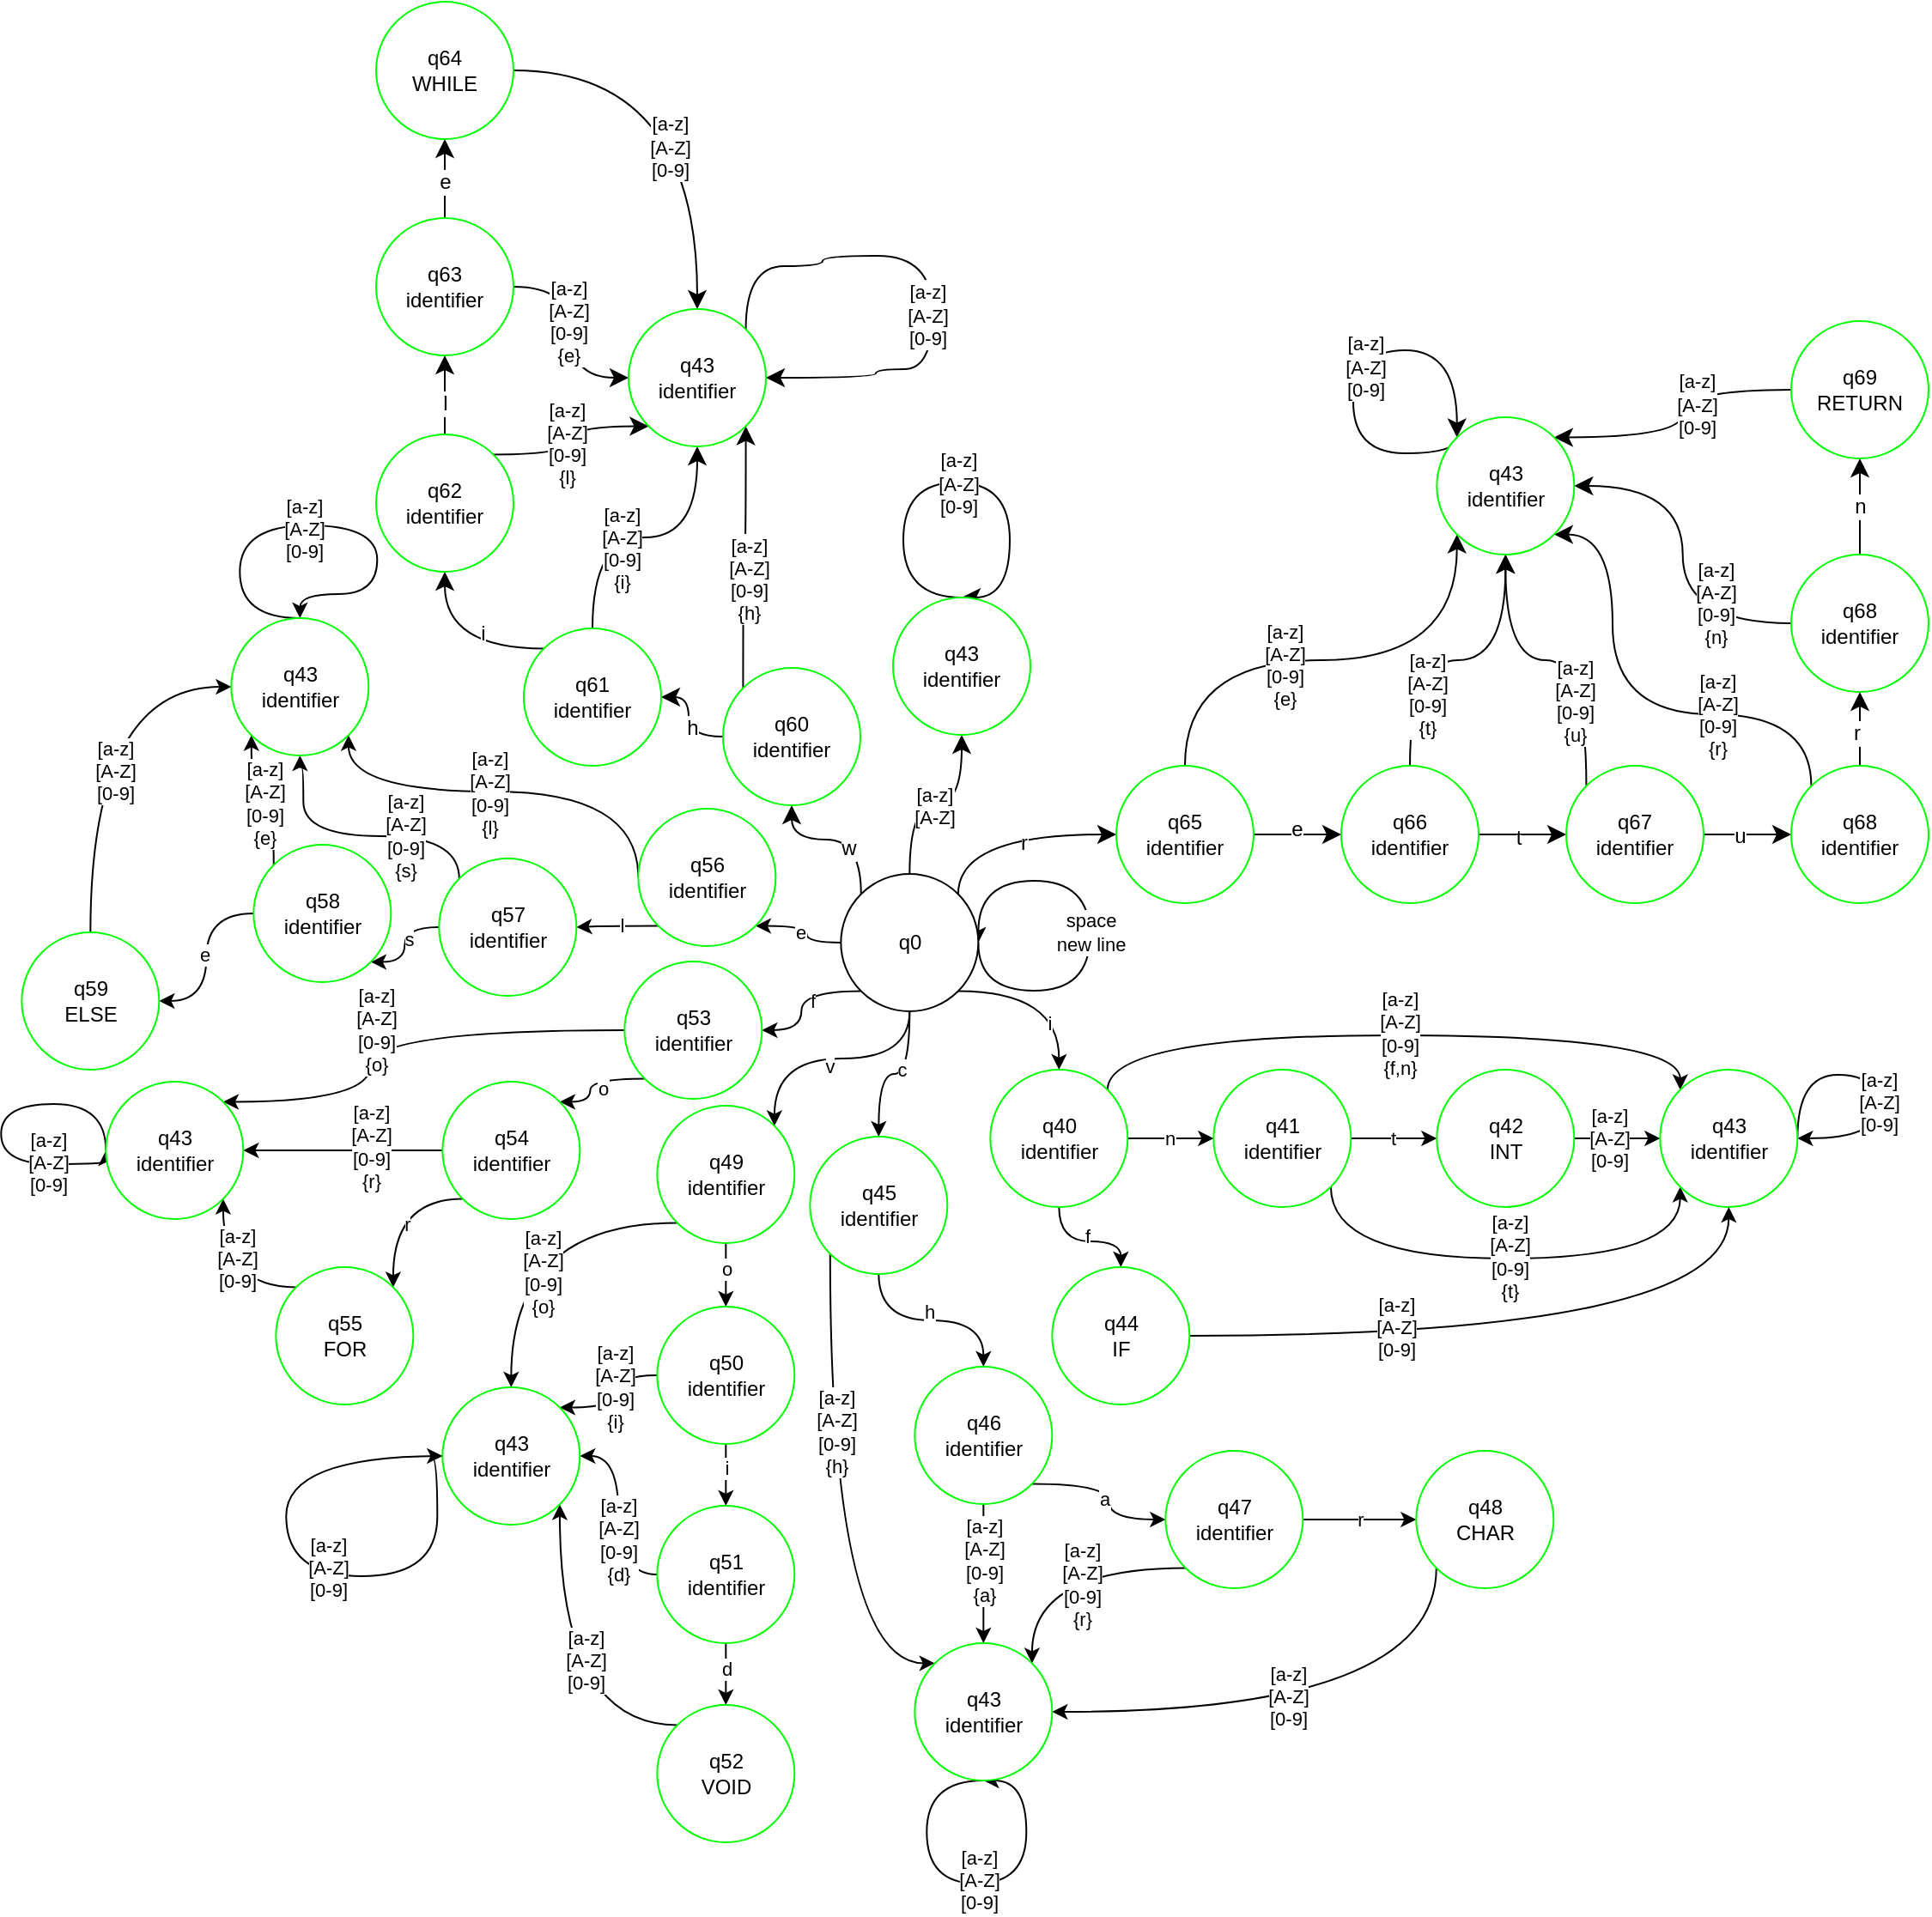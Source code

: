 <mxfile version="27.1.4">
  <diagram name="‫עמוד-1‬" id="1T7co-rQT7FKzHFKGL2q">
    <mxGraphModel dx="824" dy="2172" grid="0" gridSize="10" guides="1" tooltips="1" connect="1" arrows="1" fold="1" page="0" pageScale="1" pageWidth="827" pageHeight="1169" math="0" shadow="0">
      <root>
        <mxCell id="0" />
        <mxCell id="1" parent="0" />
        <mxCell id="JIpgwvhf-enW7Zx7ybm6-2" style="edgeStyle=orthogonalEdgeStyle;rounded=0;orthogonalLoop=1;jettySize=auto;html=1;exitX=1;exitY=0.5;exitDx=0;exitDy=0;curved=1;entryX=1;entryY=0.5;entryDx=0;entryDy=0;" edge="1" parent="1" source="JIpgwvhf-enW7Zx7ybm6-14" target="JIpgwvhf-enW7Zx7ybm6-14">
          <mxGeometry relative="1" as="geometry">
            <mxPoint x="1411.667" y="456" as="targetPoint" />
            <Array as="points">
              <mxPoint x="1376.667" y="490" />
              <mxPoint x="1441.667" y="490" />
              <mxPoint x="1441.667" y="426" />
              <mxPoint x="1376.667" y="426" />
            </Array>
          </mxGeometry>
        </mxCell>
        <mxCell id="JIpgwvhf-enW7Zx7ybm6-3" value="space&lt;div&gt;new line&lt;/div&gt;" style="edgeLabel;html=1;align=center;verticalAlign=middle;resizable=0;points=[];" vertex="1" connectable="0" parent="JIpgwvhf-enW7Zx7ybm6-2">
          <mxGeometry x="-0.015" relative="1" as="geometry">
            <mxPoint as="offset" />
          </mxGeometry>
        </mxCell>
        <mxCell id="JIpgwvhf-enW7Zx7ybm6-4" style="edgeStyle=orthogonalEdgeStyle;rounded=0;orthogonalLoop=1;jettySize=auto;html=1;exitX=1;exitY=1;exitDx=0;exitDy=0;entryX=0.5;entryY=0;entryDx=0;entryDy=0;curved=1;" edge="1" parent="1" source="JIpgwvhf-enW7Zx7ybm6-14" target="JIpgwvhf-enW7Zx7ybm6-21">
          <mxGeometry relative="1" as="geometry" />
        </mxCell>
        <mxCell id="JIpgwvhf-enW7Zx7ybm6-5" value="i" style="edgeLabel;html=1;align=center;verticalAlign=middle;resizable=0;points=[];" vertex="1" connectable="0" parent="JIpgwvhf-enW7Zx7ybm6-4">
          <mxGeometry x="0.483" y="-6" relative="1" as="geometry">
            <mxPoint as="offset" />
          </mxGeometry>
        </mxCell>
        <mxCell id="JIpgwvhf-enW7Zx7ybm6-6" style="edgeStyle=orthogonalEdgeStyle;rounded=0;orthogonalLoop=1;jettySize=auto;html=1;exitX=0.5;exitY=1;exitDx=0;exitDy=0;entryX=0.5;entryY=0;entryDx=0;entryDy=0;curved=1;" edge="1" parent="1" source="JIpgwvhf-enW7Zx7ybm6-14" target="JIpgwvhf-enW7Zx7ybm6-40">
          <mxGeometry relative="1" as="geometry" />
        </mxCell>
        <mxCell id="JIpgwvhf-enW7Zx7ybm6-7" value="c" style="edgeLabel;html=1;align=center;verticalAlign=middle;resizable=0;points=[];" vertex="1" connectable="0" parent="JIpgwvhf-enW7Zx7ybm6-6">
          <mxGeometry x="-0.098" y="-3" relative="1" as="geometry">
            <mxPoint as="offset" />
          </mxGeometry>
        </mxCell>
        <mxCell id="JIpgwvhf-enW7Zx7ybm6-8" style="edgeStyle=orthogonalEdgeStyle;rounded=0;orthogonalLoop=1;jettySize=auto;html=1;exitX=0.5;exitY=1;exitDx=0;exitDy=0;entryX=1;entryY=0;entryDx=0;entryDy=0;curved=1;" edge="1" parent="1" source="JIpgwvhf-enW7Zx7ybm6-14" target="JIpgwvhf-enW7Zx7ybm6-61">
          <mxGeometry relative="1" as="geometry" />
        </mxCell>
        <mxCell id="JIpgwvhf-enW7Zx7ybm6-9" value="v" style="edgeLabel;html=1;align=center;verticalAlign=middle;resizable=0;points=[];" vertex="1" connectable="0" parent="JIpgwvhf-enW7Zx7ybm6-8">
          <mxGeometry x="0.02" y="4" relative="1" as="geometry">
            <mxPoint as="offset" />
          </mxGeometry>
        </mxCell>
        <mxCell id="JIpgwvhf-enW7Zx7ybm6-10" style="edgeStyle=orthogonalEdgeStyle;rounded=0;orthogonalLoop=1;jettySize=auto;html=1;exitX=0;exitY=1;exitDx=0;exitDy=0;entryX=1;entryY=0.5;entryDx=0;entryDy=0;curved=1;" edge="1" parent="1" source="JIpgwvhf-enW7Zx7ybm6-14" target="JIpgwvhf-enW7Zx7ybm6-82">
          <mxGeometry relative="1" as="geometry" />
        </mxCell>
        <mxCell id="JIpgwvhf-enW7Zx7ybm6-11" value="f" style="edgeLabel;html=1;align=center;verticalAlign=middle;resizable=0;points=[];" vertex="1" connectable="0" parent="JIpgwvhf-enW7Zx7ybm6-10">
          <mxGeometry x="-0.292" y="5" relative="1" as="geometry">
            <mxPoint as="offset" />
          </mxGeometry>
        </mxCell>
        <mxCell id="JIpgwvhf-enW7Zx7ybm6-12" style="edgeStyle=orthogonalEdgeStyle;rounded=0;orthogonalLoop=1;jettySize=auto;html=1;exitX=0;exitY=0.5;exitDx=0;exitDy=0;entryX=1;entryY=1;entryDx=0;entryDy=0;curved=1;" edge="1" parent="1" source="JIpgwvhf-enW7Zx7ybm6-14" target="JIpgwvhf-enW7Zx7ybm6-98">
          <mxGeometry relative="1" as="geometry" />
        </mxCell>
        <mxCell id="JIpgwvhf-enW7Zx7ybm6-13" value="e" style="edgeLabel;html=1;align=center;verticalAlign=middle;resizable=0;points=[];" vertex="1" connectable="0" parent="JIpgwvhf-enW7Zx7ybm6-12">
          <mxGeometry x="0.14" y="3" relative="1" as="geometry">
            <mxPoint as="offset" />
          </mxGeometry>
        </mxCell>
        <mxCell id="JIpgwvhf-enW7Zx7ybm6-117" style="edgeStyle=orthogonalEdgeStyle;rounded=0;orthogonalLoop=1;jettySize=auto;html=1;exitX=0;exitY=0;exitDx=0;exitDy=0;entryX=0.5;entryY=1;entryDx=0;entryDy=0;fontSize=12;startSize=8;endSize=8;curved=1;" edge="1" parent="1" source="JIpgwvhf-enW7Zx7ybm6-14" target="JIpgwvhf-enW7Zx7ybm6-115">
          <mxGeometry relative="1" as="geometry" />
        </mxCell>
        <mxCell id="JIpgwvhf-enW7Zx7ybm6-118" value="w" style="edgeLabel;html=1;align=center;verticalAlign=middle;resizable=0;points=[];fontSize=12;" vertex="1" connectable="0" parent="JIpgwvhf-enW7Zx7ybm6-117">
          <mxGeometry x="-0.139" y="5" relative="1" as="geometry">
            <mxPoint as="offset" />
          </mxGeometry>
        </mxCell>
        <mxCell id="JIpgwvhf-enW7Zx7ybm6-148" style="edgeStyle=orthogonalEdgeStyle;curved=1;rounded=0;orthogonalLoop=1;jettySize=auto;html=1;exitX=1;exitY=0;exitDx=0;exitDy=0;entryX=0;entryY=0.5;entryDx=0;entryDy=0;fontSize=12;startSize=8;endSize=8;" edge="1" parent="1" source="JIpgwvhf-enW7Zx7ybm6-14" target="JIpgwvhf-enW7Zx7ybm6-147">
          <mxGeometry relative="1" as="geometry">
            <Array as="points">
              <mxPoint x="1365" y="399" />
            </Array>
          </mxGeometry>
        </mxCell>
        <mxCell id="JIpgwvhf-enW7Zx7ybm6-149" value="r" style="edgeLabel;html=1;align=center;verticalAlign=middle;resizable=0;points=[];fontSize=12;" vertex="1" connectable="0" parent="JIpgwvhf-enW7Zx7ybm6-148">
          <mxGeometry x="0.143" y="-5" relative="1" as="geometry">
            <mxPoint as="offset" />
          </mxGeometry>
        </mxCell>
        <mxCell id="JIpgwvhf-enW7Zx7ybm6-183" style="edgeStyle=orthogonalEdgeStyle;curved=1;rounded=0;orthogonalLoop=1;jettySize=auto;html=1;exitX=0.5;exitY=0;exitDx=0;exitDy=0;entryX=0.5;entryY=1;entryDx=0;entryDy=0;fontSize=12;startSize=8;endSize=8;" edge="1" parent="1" source="JIpgwvhf-enW7Zx7ybm6-14" target="JIpgwvhf-enW7Zx7ybm6-182">
          <mxGeometry relative="1" as="geometry" />
        </mxCell>
        <mxCell id="JIpgwvhf-enW7Zx7ybm6-184" value="&lt;span style=&quot;font-size: 11px;&quot;&gt;[a-z&lt;/span&gt;&lt;span style=&quot;color: light-dark(rgb(0, 0, 0), rgb(255, 255, 255)); font-size: 11px;&quot;&gt;]&lt;/span&gt;&lt;div style=&quot;font-size: 11px;&quot;&gt;&lt;span style=&quot;color: light-dark(rgb(0, 0, 0), rgb(255, 255, 255));&quot;&gt;[A-Z&lt;/span&gt;&lt;span style=&quot;color: light-dark(rgb(0, 0, 0), rgb(255, 255, 255));&quot;&gt;]&lt;/span&gt;&lt;/div&gt;" style="edgeLabel;html=1;align=center;verticalAlign=middle;resizable=0;points=[];fontSize=12;" vertex="1" connectable="0" parent="JIpgwvhf-enW7Zx7ybm6-183">
          <mxGeometry x="0.008" relative="1" as="geometry">
            <mxPoint x="-1" as="offset" />
          </mxGeometry>
        </mxCell>
        <mxCell id="JIpgwvhf-enW7Zx7ybm6-14" value="q0" style="ellipse;whiteSpace=wrap;html=1;aspect=fixed;" vertex="1" parent="1">
          <mxGeometry x="1296.667" y="422" width="80" height="80" as="geometry" />
        </mxCell>
        <mxCell id="JIpgwvhf-enW7Zx7ybm6-15" style="edgeStyle=orthogonalEdgeStyle;rounded=0;orthogonalLoop=1;jettySize=auto;html=1;exitX=1;exitY=0.5;exitDx=0;exitDy=0;entryX=0;entryY=0.5;entryDx=0;entryDy=0;curved=1;" edge="1" parent="1" source="JIpgwvhf-enW7Zx7ybm6-21" target="JIpgwvhf-enW7Zx7ybm6-26">
          <mxGeometry relative="1" as="geometry" />
        </mxCell>
        <mxCell id="JIpgwvhf-enW7Zx7ybm6-16" value="n" style="edgeLabel;html=1;align=center;verticalAlign=middle;resizable=0;points=[];" vertex="1" connectable="0" parent="JIpgwvhf-enW7Zx7ybm6-15">
          <mxGeometry x="-0.027" relative="1" as="geometry">
            <mxPoint as="offset" />
          </mxGeometry>
        </mxCell>
        <mxCell id="JIpgwvhf-enW7Zx7ybm6-17" style="edgeStyle=orthogonalEdgeStyle;rounded=0;orthogonalLoop=1;jettySize=auto;html=1;exitX=0.5;exitY=1;exitDx=0;exitDy=0;entryX=0.5;entryY=0;entryDx=0;entryDy=0;curved=1;" edge="1" parent="1" source="JIpgwvhf-enW7Zx7ybm6-21" target="JIpgwvhf-enW7Zx7ybm6-35">
          <mxGeometry relative="1" as="geometry" />
        </mxCell>
        <mxCell id="JIpgwvhf-enW7Zx7ybm6-18" value="f" style="edgeLabel;html=1;align=center;verticalAlign=middle;resizable=0;points=[];" vertex="1" connectable="0" parent="JIpgwvhf-enW7Zx7ybm6-17">
          <mxGeometry x="0.014" y="3" relative="1" as="geometry">
            <mxPoint as="offset" />
          </mxGeometry>
        </mxCell>
        <mxCell id="JIpgwvhf-enW7Zx7ybm6-19" style="edgeStyle=orthogonalEdgeStyle;rounded=0;orthogonalLoop=1;jettySize=auto;html=1;exitX=1;exitY=0;exitDx=0;exitDy=0;entryX=0;entryY=0;entryDx=0;entryDy=0;curved=1;" edge="1" parent="1" source="JIpgwvhf-enW7Zx7ybm6-21" target="JIpgwvhf-enW7Zx7ybm6-32">
          <mxGeometry relative="1" as="geometry">
            <Array as="points">
              <mxPoint x="1451.667" y="516" />
              <mxPoint x="1785.667" y="516" />
            </Array>
          </mxGeometry>
        </mxCell>
        <mxCell id="JIpgwvhf-enW7Zx7ybm6-20" value="[a-z&lt;span style=&quot;color: light-dark(rgb(0, 0, 0), rgb(255, 255, 255));&quot;&gt;]&lt;/span&gt;&lt;div&gt;&lt;span style=&quot;color: light-dark(rgb(0, 0, 0), rgb(255, 255, 255));&quot;&gt;[A-Z&lt;/span&gt;&lt;span style=&quot;color: light-dark(rgb(0, 0, 0), rgb(255, 255, 255));&quot;&gt;]&lt;/span&gt;&lt;/div&gt;&lt;div&gt;&lt;span style=&quot;color: light-dark(rgb(0, 0, 0), rgb(255, 255, 255));&quot;&gt;[0-9]&lt;/span&gt;&lt;/div&gt;&lt;div&gt;{f,n}&lt;/div&gt;" style="edgeLabel;html=1;align=center;verticalAlign=middle;resizable=0;points=[];" vertex="1" connectable="0" parent="JIpgwvhf-enW7Zx7ybm6-19">
          <mxGeometry x="0.013" y="1" relative="1" as="geometry">
            <mxPoint as="offset" />
          </mxGeometry>
        </mxCell>
        <mxCell id="JIpgwvhf-enW7Zx7ybm6-21" value="q40&lt;div&gt;identifier&lt;/div&gt;" style="ellipse;whiteSpace=wrap;html=1;aspect=fixed;strokeColor=#00FF00;" vertex="1" parent="1">
          <mxGeometry x="1383.667" y="536" width="80" height="80" as="geometry" />
        </mxCell>
        <mxCell id="JIpgwvhf-enW7Zx7ybm6-22" style="edgeStyle=orthogonalEdgeStyle;rounded=0;orthogonalLoop=1;jettySize=auto;html=1;exitX=1;exitY=0.5;exitDx=0;exitDy=0;entryX=0;entryY=0.5;entryDx=0;entryDy=0;curved=1;" edge="1" parent="1" source="JIpgwvhf-enW7Zx7ybm6-26" target="JIpgwvhf-enW7Zx7ybm6-29">
          <mxGeometry relative="1" as="geometry" />
        </mxCell>
        <mxCell id="JIpgwvhf-enW7Zx7ybm6-23" value="t" style="edgeLabel;html=1;align=center;verticalAlign=middle;resizable=0;points=[];" vertex="1" connectable="0" parent="JIpgwvhf-enW7Zx7ybm6-22">
          <mxGeometry x="-0.027" relative="1" as="geometry">
            <mxPoint as="offset" />
          </mxGeometry>
        </mxCell>
        <mxCell id="JIpgwvhf-enW7Zx7ybm6-24" style="edgeStyle=orthogonalEdgeStyle;rounded=0;orthogonalLoop=1;jettySize=auto;html=1;exitX=1;exitY=1;exitDx=0;exitDy=0;entryX=0;entryY=1;entryDx=0;entryDy=0;curved=1;" edge="1" parent="1" source="JIpgwvhf-enW7Zx7ybm6-26" target="JIpgwvhf-enW7Zx7ybm6-32">
          <mxGeometry relative="1" as="geometry">
            <Array as="points">
              <mxPoint x="1581.667" y="646" />
              <mxPoint x="1785.667" y="646" />
            </Array>
          </mxGeometry>
        </mxCell>
        <mxCell id="JIpgwvhf-enW7Zx7ybm6-25" value="[a-z&lt;span style=&quot;color: light-dark(rgb(0, 0, 0), rgb(255, 255, 255));&quot;&gt;]&lt;/span&gt;&lt;div&gt;&lt;span style=&quot;color: light-dark(rgb(0, 0, 0), rgb(255, 255, 255));&quot;&gt;[A-Z&lt;/span&gt;&lt;span style=&quot;color: light-dark(rgb(0, 0, 0), rgb(255, 255, 255));&quot;&gt;]&lt;/span&gt;&lt;/div&gt;&lt;div&gt;&lt;span style=&quot;color: light-dark(rgb(0, 0, 0), rgb(255, 255, 255));&quot;&gt;[0-9]&lt;/span&gt;&lt;/div&gt;&lt;div&gt;{t}&lt;/div&gt;" style="edgeLabel;html=1;align=center;verticalAlign=middle;resizable=0;points=[];" vertex="1" connectable="0" parent="JIpgwvhf-enW7Zx7ybm6-24">
          <mxGeometry x="0.013" y="1" relative="1" as="geometry">
            <mxPoint as="offset" />
          </mxGeometry>
        </mxCell>
        <mxCell id="JIpgwvhf-enW7Zx7ybm6-26" value="q41&lt;div&gt;identifier&lt;/div&gt;" style="ellipse;whiteSpace=wrap;html=1;aspect=fixed;strokeColor=#00FF00;" vertex="1" parent="1">
          <mxGeometry x="1513.667" y="536" width="80" height="80" as="geometry" />
        </mxCell>
        <mxCell id="JIpgwvhf-enW7Zx7ybm6-27" style="edgeStyle=orthogonalEdgeStyle;rounded=0;orthogonalLoop=1;jettySize=auto;html=1;exitX=1;exitY=0.5;exitDx=0;exitDy=0;entryX=0;entryY=0.5;entryDx=0;entryDy=0;curved=1;" edge="1" parent="1" source="JIpgwvhf-enW7Zx7ybm6-29" target="JIpgwvhf-enW7Zx7ybm6-32">
          <mxGeometry relative="1" as="geometry" />
        </mxCell>
        <mxCell id="JIpgwvhf-enW7Zx7ybm6-28" value="[a-z&lt;span style=&quot;background-color: light-dark(#ffffff, var(--ge-dark-color, #121212)); color: light-dark(rgb(0, 0, 0), rgb(255, 255, 255));&quot;&gt;]&lt;/span&gt;&lt;div&gt;&lt;span style=&quot;background-color: light-dark(#ffffff, var(--ge-dark-color, #121212)); color: light-dark(rgb(0, 0, 0), rgb(255, 255, 255));&quot;&gt;[A-Z&lt;/span&gt;&lt;span style=&quot;background-color: light-dark(#ffffff, var(--ge-dark-color, #121212)); color: light-dark(rgb(0, 0, 0), rgb(255, 255, 255));&quot;&gt;]&lt;/span&gt;&lt;/div&gt;&lt;div&gt;&lt;span style=&quot;background-color: light-dark(#ffffff, var(--ge-dark-color, #121212)); color: light-dark(rgb(0, 0, 0), rgb(255, 255, 255));&quot;&gt;[0-9]&lt;/span&gt;&lt;/div&gt;" style="edgeLabel;html=1;align=center;verticalAlign=middle;resizable=0;points=[];" vertex="1" connectable="0" parent="JIpgwvhf-enW7Zx7ybm6-27">
          <mxGeometry x="0.08" y="1" relative="1" as="geometry">
            <mxPoint x="-7" y="1" as="offset" />
          </mxGeometry>
        </mxCell>
        <mxCell id="JIpgwvhf-enW7Zx7ybm6-29" value="q42&lt;div&gt;INT&lt;/div&gt;" style="ellipse;whiteSpace=wrap;html=1;aspect=fixed;strokeColor=#00FF00;" vertex="1" parent="1">
          <mxGeometry x="1643.667" y="536" width="80" height="80" as="geometry" />
        </mxCell>
        <mxCell id="JIpgwvhf-enW7Zx7ybm6-30" style="edgeStyle=orthogonalEdgeStyle;rounded=0;orthogonalLoop=1;jettySize=auto;html=1;exitX=1;exitY=0.5;exitDx=0;exitDy=0;curved=1;" edge="1" parent="1" source="JIpgwvhf-enW7Zx7ybm6-32">
          <mxGeometry relative="1" as="geometry">
            <mxPoint x="1853.667" y="576" as="targetPoint" />
            <Array as="points">
              <mxPoint x="1853.667" y="539" />
              <mxPoint x="1900.667" y="539" />
              <mxPoint x="1900.667" y="576" />
            </Array>
          </mxGeometry>
        </mxCell>
        <mxCell id="JIpgwvhf-enW7Zx7ybm6-31" value="[a-z&lt;span style=&quot;color: light-dark(rgb(0, 0, 0), rgb(255, 255, 255));&quot;&gt;]&lt;/span&gt;&lt;div&gt;&lt;span style=&quot;color: light-dark(rgb(0, 0, 0), rgb(255, 255, 255));&quot;&gt;[A-Z&lt;/span&gt;&lt;span style=&quot;color: light-dark(rgb(0, 0, 0), rgb(255, 255, 255));&quot;&gt;]&lt;/span&gt;&lt;/div&gt;&lt;div&gt;&lt;span style=&quot;color: light-dark(rgb(0, 0, 0), rgb(255, 255, 255));&quot;&gt;[0-9]&lt;/span&gt;&lt;/div&gt;" style="edgeLabel;html=1;align=center;verticalAlign=middle;resizable=0;points=[];" vertex="1" connectable="0" parent="JIpgwvhf-enW7Zx7ybm6-30">
          <mxGeometry x="0.186" relative="1" as="geometry">
            <mxPoint as="offset" />
          </mxGeometry>
        </mxCell>
        <mxCell id="JIpgwvhf-enW7Zx7ybm6-32" value="q43&lt;div&gt;identifier&lt;/div&gt;" style="ellipse;whiteSpace=wrap;html=1;aspect=fixed;strokeColor=#00FF00;" vertex="1" parent="1">
          <mxGeometry x="1773.667" y="536" width="80" height="80" as="geometry" />
        </mxCell>
        <mxCell id="JIpgwvhf-enW7Zx7ybm6-33" style="edgeStyle=orthogonalEdgeStyle;rounded=0;orthogonalLoop=1;jettySize=auto;html=1;exitX=1;exitY=0.5;exitDx=0;exitDy=0;entryX=0.5;entryY=1;entryDx=0;entryDy=0;curved=1;" edge="1" parent="1" source="JIpgwvhf-enW7Zx7ybm6-35" target="JIpgwvhf-enW7Zx7ybm6-32">
          <mxGeometry relative="1" as="geometry" />
        </mxCell>
        <mxCell id="JIpgwvhf-enW7Zx7ybm6-34" value="[a-z&lt;span style=&quot;color: light-dark(rgb(0, 0, 0), rgb(255, 255, 255));&quot;&gt;]&lt;/span&gt;&lt;div&gt;&lt;span style=&quot;color: light-dark(rgb(0, 0, 0), rgb(255, 255, 255));&quot;&gt;[A-Z&lt;/span&gt;&lt;span style=&quot;color: light-dark(rgb(0, 0, 0), rgb(255, 255, 255));&quot;&gt;]&lt;/span&gt;&lt;/div&gt;&lt;div&gt;&lt;span style=&quot;color: light-dark(rgb(0, 0, 0), rgb(255, 255, 255));&quot;&gt;[0-9]&lt;/span&gt;&lt;/div&gt;" style="edgeLabel;html=1;align=center;verticalAlign=middle;resizable=0;points=[];" vertex="1" connectable="0" parent="JIpgwvhf-enW7Zx7ybm6-33">
          <mxGeometry x="-0.381" y="5" relative="1" as="geometry">
            <mxPoint as="offset" />
          </mxGeometry>
        </mxCell>
        <mxCell id="JIpgwvhf-enW7Zx7ybm6-35" value="q44&lt;div&gt;IF&lt;/div&gt;" style="ellipse;whiteSpace=wrap;html=1;aspect=fixed;strokeColor=#00FF00;" vertex="1" parent="1">
          <mxGeometry x="1419.667" y="651" width="80" height="80" as="geometry" />
        </mxCell>
        <mxCell id="JIpgwvhf-enW7Zx7ybm6-36" style="edgeStyle=orthogonalEdgeStyle;rounded=0;orthogonalLoop=1;jettySize=auto;html=1;exitX=0.5;exitY=1;exitDx=0;exitDy=0;entryX=0.5;entryY=0;entryDx=0;entryDy=0;curved=1;" edge="1" parent="1" source="JIpgwvhf-enW7Zx7ybm6-40" target="JIpgwvhf-enW7Zx7ybm6-45">
          <mxGeometry relative="1" as="geometry" />
        </mxCell>
        <mxCell id="JIpgwvhf-enW7Zx7ybm6-37" value="h" style="edgeLabel;html=1;align=center;verticalAlign=middle;resizable=0;points=[];" vertex="1" connectable="0" parent="JIpgwvhf-enW7Zx7ybm6-36">
          <mxGeometry x="0.001" y="5" relative="1" as="geometry">
            <mxPoint x="-1" as="offset" />
          </mxGeometry>
        </mxCell>
        <mxCell id="JIpgwvhf-enW7Zx7ybm6-38" style="edgeStyle=orthogonalEdgeStyle;rounded=0;orthogonalLoop=1;jettySize=auto;html=1;exitX=0;exitY=1;exitDx=0;exitDy=0;entryX=0;entryY=0;entryDx=0;entryDy=0;curved=1;" edge="1" parent="1" source="JIpgwvhf-enW7Zx7ybm6-40" target="JIpgwvhf-enW7Zx7ybm6-56">
          <mxGeometry relative="1" as="geometry">
            <Array as="points">
              <mxPoint x="1290.667" y="882" />
            </Array>
          </mxGeometry>
        </mxCell>
        <mxCell id="JIpgwvhf-enW7Zx7ybm6-39" value="[a-z&lt;span style=&quot;color: light-dark(rgb(0, 0, 0), rgb(255, 255, 255));&quot;&gt;]&lt;/span&gt;&lt;div&gt;&lt;span style=&quot;color: light-dark(rgb(0, 0, 0), rgb(255, 255, 255));&quot;&gt;[A-Z&lt;/span&gt;&lt;span style=&quot;color: light-dark(rgb(0, 0, 0), rgb(255, 255, 255));&quot;&gt;]&lt;/span&gt;&lt;/div&gt;&lt;div&gt;&lt;span style=&quot;color: light-dark(rgb(0, 0, 0), rgb(255, 255, 255));&quot;&gt;[0-9]&lt;/span&gt;&lt;/div&gt;&lt;div&gt;{h}&lt;/div&gt;" style="edgeLabel;html=1;align=center;verticalAlign=middle;resizable=0;points=[];" vertex="1" connectable="0" parent="JIpgwvhf-enW7Zx7ybm6-38">
          <mxGeometry x="-0.311" y="3" relative="1" as="geometry">
            <mxPoint as="offset" />
          </mxGeometry>
        </mxCell>
        <mxCell id="JIpgwvhf-enW7Zx7ybm6-40" value="q45&lt;div&gt;identifier&lt;/div&gt;" style="ellipse;whiteSpace=wrap;html=1;aspect=fixed;strokeColor=#00FF00;" vertex="1" parent="1">
          <mxGeometry x="1278.667" y="575" width="80" height="80" as="geometry" />
        </mxCell>
        <mxCell id="JIpgwvhf-enW7Zx7ybm6-41" style="rounded=0;orthogonalLoop=1;jettySize=auto;html=1;exitX=1;exitY=1;exitDx=0;exitDy=0;entryX=0;entryY=0.5;entryDx=0;entryDy=0;edgeStyle=orthogonalEdgeStyle;curved=1;" edge="1" parent="1" source="JIpgwvhf-enW7Zx7ybm6-45" target="JIpgwvhf-enW7Zx7ybm6-50">
          <mxGeometry relative="1" as="geometry" />
        </mxCell>
        <mxCell id="JIpgwvhf-enW7Zx7ybm6-42" value="a" style="edgeLabel;html=1;align=center;verticalAlign=middle;resizable=0;points=[];" vertex="1" connectable="0" parent="JIpgwvhf-enW7Zx7ybm6-41">
          <mxGeometry x="0.067" y="-3" relative="1" as="geometry">
            <mxPoint y="1" as="offset" />
          </mxGeometry>
        </mxCell>
        <mxCell id="JIpgwvhf-enW7Zx7ybm6-43" style="edgeStyle=orthogonalEdgeStyle;rounded=0;orthogonalLoop=1;jettySize=auto;html=1;exitX=0.5;exitY=1;exitDx=0;exitDy=0;entryX=0.5;entryY=0;entryDx=0;entryDy=0;curved=1;" edge="1" parent="1" source="JIpgwvhf-enW7Zx7ybm6-45" target="JIpgwvhf-enW7Zx7ybm6-56">
          <mxGeometry relative="1" as="geometry" />
        </mxCell>
        <mxCell id="JIpgwvhf-enW7Zx7ybm6-44" value="[a-z&lt;span style=&quot;color: light-dark(rgb(0, 0, 0), rgb(255, 255, 255));&quot;&gt;]&lt;/span&gt;&lt;div&gt;&lt;span style=&quot;color: light-dark(rgb(0, 0, 0), rgb(255, 255, 255));&quot;&gt;[A-Z&lt;/span&gt;&lt;span style=&quot;color: light-dark(rgb(0, 0, 0), rgb(255, 255, 255));&quot;&gt;]&lt;/span&gt;&lt;/div&gt;&lt;div&gt;&lt;span style=&quot;color: light-dark(rgb(0, 0, 0), rgb(255, 255, 255));&quot;&gt;[0-9]&lt;/span&gt;&lt;/div&gt;&lt;div&gt;{a}&lt;/div&gt;" style="edgeLabel;html=1;align=center;verticalAlign=middle;resizable=0;points=[];" vertex="1" connectable="0" parent="JIpgwvhf-enW7Zx7ybm6-43">
          <mxGeometry x="-0.184" relative="1" as="geometry">
            <mxPoint as="offset" />
          </mxGeometry>
        </mxCell>
        <mxCell id="JIpgwvhf-enW7Zx7ybm6-45" value="q46&lt;div&gt;identifier&lt;/div&gt;" style="ellipse;whiteSpace=wrap;html=1;aspect=fixed;strokeColor=#00FF00;" vertex="1" parent="1">
          <mxGeometry x="1339.667" y="709" width="80" height="80" as="geometry" />
        </mxCell>
        <mxCell id="JIpgwvhf-enW7Zx7ybm6-46" style="edgeStyle=orthogonalEdgeStyle;rounded=0;orthogonalLoop=1;jettySize=auto;html=1;exitX=1;exitY=0.5;exitDx=0;exitDy=0;entryX=0;entryY=0.5;entryDx=0;entryDy=0;curved=1;" edge="1" parent="1" source="JIpgwvhf-enW7Zx7ybm6-50" target="JIpgwvhf-enW7Zx7ybm6-53">
          <mxGeometry relative="1" as="geometry" />
        </mxCell>
        <mxCell id="JIpgwvhf-enW7Zx7ybm6-47" value="r" style="edgeLabel;html=1;align=center;verticalAlign=middle;resizable=0;points=[];" vertex="1" connectable="0" parent="JIpgwvhf-enW7Zx7ybm6-46">
          <mxGeometry x="0.017" relative="1" as="geometry">
            <mxPoint as="offset" />
          </mxGeometry>
        </mxCell>
        <mxCell id="JIpgwvhf-enW7Zx7ybm6-48" style="edgeStyle=orthogonalEdgeStyle;rounded=0;orthogonalLoop=1;jettySize=auto;html=1;exitX=0;exitY=1;exitDx=0;exitDy=0;entryX=1;entryY=0;entryDx=0;entryDy=0;curved=1;" edge="1" parent="1" source="JIpgwvhf-enW7Zx7ybm6-50" target="JIpgwvhf-enW7Zx7ybm6-56">
          <mxGeometry relative="1" as="geometry" />
        </mxCell>
        <mxCell id="JIpgwvhf-enW7Zx7ybm6-49" value="[a-z&lt;span style=&quot;color: light-dark(rgb(0, 0, 0), rgb(255, 255, 255));&quot;&gt;]&lt;/span&gt;&lt;div&gt;&lt;span style=&quot;color: light-dark(rgb(0, 0, 0), rgb(255, 255, 255));&quot;&gt;[A-Z&lt;/span&gt;&lt;span style=&quot;color: light-dark(rgb(0, 0, 0), rgb(255, 255, 255));&quot;&gt;]&lt;/span&gt;&lt;/div&gt;&lt;div&gt;&lt;span style=&quot;color: light-dark(rgb(0, 0, 0), rgb(255, 255, 255));&quot;&gt;[0-9]&lt;/span&gt;&lt;/div&gt;&lt;div&gt;{r}&lt;/div&gt;" style="edgeLabel;html=1;align=center;verticalAlign=middle;resizable=0;points=[];" vertex="1" connectable="0" parent="JIpgwvhf-enW7Zx7ybm6-48">
          <mxGeometry x="-0.156" y="9" relative="1" as="geometry">
            <mxPoint as="offset" />
          </mxGeometry>
        </mxCell>
        <mxCell id="JIpgwvhf-enW7Zx7ybm6-50" value="q47&lt;div&gt;identifier&lt;/div&gt;" style="ellipse;whiteSpace=wrap;html=1;aspect=fixed;strokeColor=#00FF00;" vertex="1" parent="1">
          <mxGeometry x="1485.667" y="758" width="80" height="80" as="geometry" />
        </mxCell>
        <mxCell id="JIpgwvhf-enW7Zx7ybm6-51" style="edgeStyle=orthogonalEdgeStyle;rounded=0;orthogonalLoop=1;jettySize=auto;html=1;exitX=0;exitY=1;exitDx=0;exitDy=0;entryX=1;entryY=0.5;entryDx=0;entryDy=0;curved=1;" edge="1" parent="1" source="JIpgwvhf-enW7Zx7ybm6-53" target="JIpgwvhf-enW7Zx7ybm6-56">
          <mxGeometry relative="1" as="geometry">
            <Array as="points">
              <mxPoint x="1643.667" y="910" />
            </Array>
          </mxGeometry>
        </mxCell>
        <mxCell id="JIpgwvhf-enW7Zx7ybm6-52" value="[a-z&lt;span style=&quot;color: light-dark(rgb(0, 0, 0), rgb(255, 255, 255));&quot;&gt;]&lt;/span&gt;&lt;div&gt;&lt;span style=&quot;color: light-dark(rgb(0, 0, 0), rgb(255, 255, 255));&quot;&gt;[A-Z&lt;/span&gt;&lt;span style=&quot;color: light-dark(rgb(0, 0, 0), rgb(255, 255, 255));&quot;&gt;]&lt;/span&gt;&lt;/div&gt;&lt;div&gt;&lt;span style=&quot;color: light-dark(rgb(0, 0, 0), rgb(255, 255, 255));&quot;&gt;[0-9]&lt;/span&gt;&lt;/div&gt;" style="edgeLabel;html=1;align=center;verticalAlign=middle;resizable=0;points=[];" vertex="1" connectable="0" parent="JIpgwvhf-enW7Zx7ybm6-51">
          <mxGeometry x="0.106" y="-9" relative="1" as="geometry">
            <mxPoint as="offset" />
          </mxGeometry>
        </mxCell>
        <mxCell id="JIpgwvhf-enW7Zx7ybm6-53" value="q48&lt;div&gt;CHAR&lt;/div&gt;" style="ellipse;whiteSpace=wrap;html=1;aspect=fixed;strokeColor=#00FF00;" vertex="1" parent="1">
          <mxGeometry x="1631.667" y="758" width="80" height="80" as="geometry" />
        </mxCell>
        <mxCell id="JIpgwvhf-enW7Zx7ybm6-54" style="edgeStyle=orthogonalEdgeStyle;rounded=0;orthogonalLoop=1;jettySize=auto;html=1;exitX=0.5;exitY=1;exitDx=0;exitDy=0;curved=1;entryX=0.5;entryY=1;entryDx=0;entryDy=0;" edge="1" parent="1" source="JIpgwvhf-enW7Zx7ybm6-56" target="JIpgwvhf-enW7Zx7ybm6-56">
          <mxGeometry relative="1" as="geometry">
            <mxPoint x="1397.667" y="1001" as="targetPoint" />
            <Array as="points">
              <mxPoint x="1346.667" y="950" />
              <mxPoint x="1346.667" y="1010" />
              <mxPoint x="1404.667" y="1010" />
              <mxPoint x="1404.667" y="950" />
            </Array>
          </mxGeometry>
        </mxCell>
        <mxCell id="JIpgwvhf-enW7Zx7ybm6-55" value="[a-z&lt;span style=&quot;color: light-dark(rgb(0, 0, 0), rgb(255, 255, 255));&quot;&gt;]&lt;/span&gt;&lt;div&gt;&lt;span style=&quot;color: light-dark(rgb(0, 0, 0), rgb(255, 255, 255));&quot;&gt;[A-Z&lt;/span&gt;&lt;span style=&quot;color: light-dark(rgb(0, 0, 0), rgb(255, 255, 255));&quot;&gt;]&lt;/span&gt;&lt;/div&gt;&lt;div&gt;&lt;span style=&quot;color: light-dark(rgb(0, 0, 0), rgb(255, 255, 255));&quot;&gt;[0-9]&lt;/span&gt;&lt;/div&gt;" style="edgeLabel;html=1;align=center;verticalAlign=middle;resizable=0;points=[];" vertex="1" connectable="0" parent="JIpgwvhf-enW7Zx7ybm6-54">
          <mxGeometry x="0.046" y="2" relative="1" as="geometry">
            <mxPoint as="offset" />
          </mxGeometry>
        </mxCell>
        <mxCell id="JIpgwvhf-enW7Zx7ybm6-56" value="q43&lt;div&gt;identifier&lt;/div&gt;" style="ellipse;whiteSpace=wrap;html=1;aspect=fixed;strokeColor=#00FF00;" vertex="1" parent="1">
          <mxGeometry x="1339.667" y="870" width="80" height="80" as="geometry" />
        </mxCell>
        <mxCell id="JIpgwvhf-enW7Zx7ybm6-57" style="edgeStyle=orthogonalEdgeStyle;rounded=0;orthogonalLoop=1;jettySize=auto;html=1;exitX=0.5;exitY=1;exitDx=0;exitDy=0;entryX=0.5;entryY=0;entryDx=0;entryDy=0;curved=1;" edge="1" parent="1" source="JIpgwvhf-enW7Zx7ybm6-61" target="JIpgwvhf-enW7Zx7ybm6-66">
          <mxGeometry relative="1" as="geometry" />
        </mxCell>
        <mxCell id="JIpgwvhf-enW7Zx7ybm6-58" value="o" style="edgeLabel;html=1;align=center;verticalAlign=middle;resizable=0;points=[];" vertex="1" connectable="0" parent="JIpgwvhf-enW7Zx7ybm6-57">
          <mxGeometry x="-0.207" relative="1" as="geometry">
            <mxPoint as="offset" />
          </mxGeometry>
        </mxCell>
        <mxCell id="JIpgwvhf-enW7Zx7ybm6-59" style="edgeStyle=orthogonalEdgeStyle;rounded=0;orthogonalLoop=1;jettySize=auto;html=1;exitX=0;exitY=1;exitDx=0;exitDy=0;entryX=0.5;entryY=0;entryDx=0;entryDy=0;curved=1;" edge="1" parent="1" source="JIpgwvhf-enW7Zx7ybm6-61" target="JIpgwvhf-enW7Zx7ybm6-77">
          <mxGeometry relative="1" as="geometry" />
        </mxCell>
        <mxCell id="JIpgwvhf-enW7Zx7ybm6-60" value="[a-z&lt;span style=&quot;color: light-dark(rgb(0, 0, 0), rgb(255, 255, 255));&quot;&gt;]&lt;/span&gt;&lt;div&gt;&lt;span style=&quot;color: light-dark(rgb(0, 0, 0), rgb(255, 255, 255));&quot;&gt;[A-Z&lt;/span&gt;&lt;span style=&quot;color: light-dark(rgb(0, 0, 0), rgb(255, 255, 255));&quot;&gt;]&lt;/span&gt;&lt;/div&gt;&lt;div&gt;&lt;span style=&quot;color: light-dark(rgb(0, 0, 0), rgb(255, 255, 255));&quot;&gt;[0-9]&lt;/span&gt;&lt;/div&gt;&lt;div&gt;{o}&lt;/div&gt;" style="edgeLabel;html=1;align=center;verticalAlign=middle;resizable=0;points=[];" vertex="1" connectable="0" parent="JIpgwvhf-enW7Zx7ybm6-59">
          <mxGeometry x="0.287" y="19" relative="1" as="geometry">
            <mxPoint x="-1" y="1" as="offset" />
          </mxGeometry>
        </mxCell>
        <mxCell id="JIpgwvhf-enW7Zx7ybm6-61" value="q49&lt;div&gt;identifier&lt;/div&gt;" style="ellipse;whiteSpace=wrap;html=1;aspect=fixed;strokeColor=#00FF00;" vertex="1" parent="1">
          <mxGeometry x="1189.667" y="557" width="80" height="80" as="geometry" />
        </mxCell>
        <mxCell id="JIpgwvhf-enW7Zx7ybm6-62" style="edgeStyle=orthogonalEdgeStyle;rounded=0;orthogonalLoop=1;jettySize=auto;html=1;exitX=0.5;exitY=1;exitDx=0;exitDy=0;entryX=0.5;entryY=0;entryDx=0;entryDy=0;curved=1;" edge="1" parent="1" source="JIpgwvhf-enW7Zx7ybm6-66" target="JIpgwvhf-enW7Zx7ybm6-71">
          <mxGeometry relative="1" as="geometry" />
        </mxCell>
        <mxCell id="JIpgwvhf-enW7Zx7ybm6-63" value="i" style="edgeLabel;html=1;align=center;verticalAlign=middle;resizable=0;points=[];" vertex="1" connectable="0" parent="JIpgwvhf-enW7Zx7ybm6-62">
          <mxGeometry x="-0.241" relative="1" as="geometry">
            <mxPoint as="offset" />
          </mxGeometry>
        </mxCell>
        <mxCell id="JIpgwvhf-enW7Zx7ybm6-64" style="edgeStyle=orthogonalEdgeStyle;rounded=0;orthogonalLoop=1;jettySize=auto;html=1;exitX=0;exitY=0.5;exitDx=0;exitDy=0;entryX=1;entryY=0;entryDx=0;entryDy=0;curved=1;" edge="1" parent="1" source="JIpgwvhf-enW7Zx7ybm6-66" target="JIpgwvhf-enW7Zx7ybm6-77">
          <mxGeometry relative="1" as="geometry" />
        </mxCell>
        <mxCell id="JIpgwvhf-enW7Zx7ybm6-65" value="[a-z&lt;span style=&quot;color: light-dark(rgb(0, 0, 0), rgb(255, 255, 255));&quot;&gt;]&lt;/span&gt;&lt;div&gt;&lt;span style=&quot;color: light-dark(rgb(0, 0, 0), rgb(255, 255, 255));&quot;&gt;[A-Z&lt;/span&gt;&lt;span style=&quot;color: light-dark(rgb(0, 0, 0), rgb(255, 255, 255));&quot;&gt;]&lt;/span&gt;&lt;/div&gt;&lt;div&gt;&lt;span style=&quot;color: light-dark(rgb(0, 0, 0), rgb(255, 255, 255));&quot;&gt;[0-9]&lt;/span&gt;&lt;/div&gt;&lt;div&gt;{i}&lt;/div&gt;" style="edgeLabel;html=1;align=center;verticalAlign=middle;resizable=0;points=[];" vertex="1" connectable="0" parent="JIpgwvhf-enW7Zx7ybm6-64">
          <mxGeometry x="-0.201" y="-2" relative="1" as="geometry">
            <mxPoint y="-1" as="offset" />
          </mxGeometry>
        </mxCell>
        <mxCell id="JIpgwvhf-enW7Zx7ybm6-66" value="q50&lt;div&gt;identifier&lt;/div&gt;" style="ellipse;whiteSpace=wrap;html=1;aspect=fixed;strokeColor=#00FF00;" vertex="1" parent="1">
          <mxGeometry x="1189.667" y="674" width="80" height="80" as="geometry" />
        </mxCell>
        <mxCell id="JIpgwvhf-enW7Zx7ybm6-67" style="edgeStyle=orthogonalEdgeStyle;rounded=0;orthogonalLoop=1;jettySize=auto;html=1;exitX=0.5;exitY=1;exitDx=0;exitDy=0;entryX=0.5;entryY=0;entryDx=0;entryDy=0;curved=1;" edge="1" parent="1" source="JIpgwvhf-enW7Zx7ybm6-71" target="JIpgwvhf-enW7Zx7ybm6-74">
          <mxGeometry relative="1" as="geometry" />
        </mxCell>
        <mxCell id="JIpgwvhf-enW7Zx7ybm6-68" value="d" style="edgeLabel;html=1;align=center;verticalAlign=middle;resizable=0;points=[];" vertex="1" connectable="0" parent="JIpgwvhf-enW7Zx7ybm6-67">
          <mxGeometry x="-0.208" relative="1" as="geometry">
            <mxPoint as="offset" />
          </mxGeometry>
        </mxCell>
        <mxCell id="JIpgwvhf-enW7Zx7ybm6-69" style="edgeStyle=orthogonalEdgeStyle;rounded=0;orthogonalLoop=1;jettySize=auto;html=1;exitX=0;exitY=0.5;exitDx=0;exitDy=0;entryX=1;entryY=0.5;entryDx=0;entryDy=0;curved=1;" edge="1" parent="1" source="JIpgwvhf-enW7Zx7ybm6-71" target="JIpgwvhf-enW7Zx7ybm6-77">
          <mxGeometry relative="1" as="geometry" />
        </mxCell>
        <mxCell id="JIpgwvhf-enW7Zx7ybm6-70" value="[a-z&lt;span style=&quot;color: light-dark(rgb(0, 0, 0), rgb(255, 255, 255));&quot;&gt;]&lt;/span&gt;&lt;div&gt;&lt;span style=&quot;color: light-dark(rgb(0, 0, 0), rgb(255, 255, 255));&quot;&gt;[A-Z&lt;/span&gt;&lt;span style=&quot;color: light-dark(rgb(0, 0, 0), rgb(255, 255, 255));&quot;&gt;]&lt;/span&gt;&lt;/div&gt;&lt;div&gt;&lt;span style=&quot;color: light-dark(rgb(0, 0, 0), rgb(255, 255, 255));&quot;&gt;[0-9]&lt;/span&gt;&lt;/div&gt;&lt;div&gt;{d}&lt;/div&gt;" style="edgeLabel;html=1;align=center;verticalAlign=middle;resizable=0;points=[];" vertex="1" connectable="0" parent="JIpgwvhf-enW7Zx7ybm6-69">
          <mxGeometry x="-0.244" relative="1" as="geometry">
            <mxPoint as="offset" />
          </mxGeometry>
        </mxCell>
        <mxCell id="JIpgwvhf-enW7Zx7ybm6-71" value="q51&lt;div&gt;identifier&lt;/div&gt;" style="ellipse;whiteSpace=wrap;html=1;aspect=fixed;strokeColor=#00FF00;" vertex="1" parent="1">
          <mxGeometry x="1189.667" y="790" width="80" height="80" as="geometry" />
        </mxCell>
        <mxCell id="JIpgwvhf-enW7Zx7ybm6-72" style="edgeStyle=orthogonalEdgeStyle;rounded=0;orthogonalLoop=1;jettySize=auto;html=1;exitX=0;exitY=0;exitDx=0;exitDy=0;entryX=1;entryY=1;entryDx=0;entryDy=0;curved=1;" edge="1" parent="1" source="JIpgwvhf-enW7Zx7ybm6-74" target="JIpgwvhf-enW7Zx7ybm6-77">
          <mxGeometry relative="1" as="geometry" />
        </mxCell>
        <mxCell id="JIpgwvhf-enW7Zx7ybm6-73" value="[a-z&lt;span style=&quot;color: light-dark(rgb(0, 0, 0), rgb(255, 255, 255));&quot;&gt;]&lt;/span&gt;&lt;div&gt;&lt;span style=&quot;color: light-dark(rgb(0, 0, 0), rgb(255, 255, 255));&quot;&gt;[A-Z&lt;/span&gt;&lt;span style=&quot;color: light-dark(rgb(0, 0, 0), rgb(255, 255, 255));&quot;&gt;]&lt;/span&gt;&lt;/div&gt;&lt;div&gt;&lt;span style=&quot;color: light-dark(rgb(0, 0, 0), rgb(255, 255, 255));&quot;&gt;[0-9]&lt;/span&gt;&lt;/div&gt;" style="edgeLabel;html=1;align=center;verticalAlign=middle;resizable=0;points=[];" vertex="1" connectable="0" parent="JIpgwvhf-enW7Zx7ybm6-72">
          <mxGeometry x="0.078" y="-15" relative="1" as="geometry">
            <mxPoint as="offset" />
          </mxGeometry>
        </mxCell>
        <mxCell id="JIpgwvhf-enW7Zx7ybm6-74" value="q52&lt;div&gt;VOID&lt;/div&gt;" style="ellipse;whiteSpace=wrap;html=1;aspect=fixed;strokeColor=#00FF00;" vertex="1" parent="1">
          <mxGeometry x="1189.667" y="906" width="80" height="80" as="geometry" />
        </mxCell>
        <mxCell id="JIpgwvhf-enW7Zx7ybm6-75" style="edgeStyle=orthogonalEdgeStyle;rounded=0;orthogonalLoop=1;jettySize=auto;html=1;exitX=0;exitY=0.5;exitDx=0;exitDy=0;curved=1;entryX=0;entryY=0.5;entryDx=0;entryDy=0;" edge="1" parent="1" source="JIpgwvhf-enW7Zx7ybm6-77" target="JIpgwvhf-enW7Zx7ybm6-77">
          <mxGeometry relative="1" as="geometry">
            <mxPoint x="995.667" y="869" as="targetPoint" />
            <Array as="points">
              <mxPoint x="973.667" y="761" />
              <mxPoint x="973.667" y="831" />
              <mxPoint x="1061.667" y="831" />
              <mxPoint x="1061.667" y="761" />
            </Array>
          </mxGeometry>
        </mxCell>
        <mxCell id="JIpgwvhf-enW7Zx7ybm6-76" value="[a-z&lt;span style=&quot;color: light-dark(rgb(0, 0, 0), rgb(255, 255, 255));&quot;&gt;]&lt;/span&gt;&lt;div&gt;&lt;span style=&quot;color: light-dark(rgb(0, 0, 0), rgb(255, 255, 255));&quot;&gt;[A-Z&lt;/span&gt;&lt;span style=&quot;color: light-dark(rgb(0, 0, 0), rgb(255, 255, 255));&quot;&gt;]&lt;/span&gt;&lt;/div&gt;&lt;div&gt;&lt;span style=&quot;color: light-dark(rgb(0, 0, 0), rgb(255, 255, 255));&quot;&gt;[0-9]&lt;/span&gt;&lt;/div&gt;" style="edgeLabel;html=1;align=center;verticalAlign=middle;resizable=0;points=[];" vertex="1" connectable="0" parent="JIpgwvhf-enW7Zx7ybm6-75">
          <mxGeometry x="0.148" y="5" relative="1" as="geometry">
            <mxPoint as="offset" />
          </mxGeometry>
        </mxCell>
        <mxCell id="JIpgwvhf-enW7Zx7ybm6-77" value="q43&lt;div&gt;identifier&lt;/div&gt;" style="ellipse;whiteSpace=wrap;html=1;aspect=fixed;strokeColor=#00FF00;" vertex="1" parent="1">
          <mxGeometry x="1064.667" y="721" width="80" height="80" as="geometry" />
        </mxCell>
        <mxCell id="JIpgwvhf-enW7Zx7ybm6-78" style="edgeStyle=orthogonalEdgeStyle;rounded=0;orthogonalLoop=1;jettySize=auto;html=1;exitX=0;exitY=1;exitDx=0;exitDy=0;entryX=1;entryY=0;entryDx=0;entryDy=0;curved=1;" edge="1" parent="1" source="JIpgwvhf-enW7Zx7ybm6-82" target="JIpgwvhf-enW7Zx7ybm6-87">
          <mxGeometry relative="1" as="geometry" />
        </mxCell>
        <mxCell id="JIpgwvhf-enW7Zx7ybm6-79" value="o" style="edgeLabel;html=1;align=center;verticalAlign=middle;resizable=0;points=[];" vertex="1" connectable="0" parent="JIpgwvhf-enW7Zx7ybm6-78">
          <mxGeometry x="-0.217" y="5" relative="1" as="geometry">
            <mxPoint as="offset" />
          </mxGeometry>
        </mxCell>
        <mxCell id="JIpgwvhf-enW7Zx7ybm6-80" style="edgeStyle=orthogonalEdgeStyle;rounded=0;orthogonalLoop=1;jettySize=auto;html=1;exitX=0;exitY=0.5;exitDx=0;exitDy=0;entryX=1;entryY=0;entryDx=0;entryDy=0;curved=1;" edge="1" parent="1" source="JIpgwvhf-enW7Zx7ybm6-82" target="JIpgwvhf-enW7Zx7ybm6-93">
          <mxGeometry relative="1" as="geometry">
            <Array as="points">
              <mxPoint x="1022.667" y="513" />
            </Array>
          </mxGeometry>
        </mxCell>
        <mxCell id="JIpgwvhf-enW7Zx7ybm6-81" value="[a-z&lt;span style=&quot;color: light-dark(rgb(0, 0, 0), rgb(255, 255, 255));&quot;&gt;]&lt;/span&gt;&lt;div&gt;&lt;span style=&quot;color: light-dark(rgb(0, 0, 0), rgb(255, 255, 255));&quot;&gt;[A-Z&lt;/span&gt;&lt;span style=&quot;color: light-dark(rgb(0, 0, 0), rgb(255, 255, 255));&quot;&gt;]&lt;/span&gt;&lt;/div&gt;&lt;div&gt;&lt;span style=&quot;color: light-dark(rgb(0, 0, 0), rgb(255, 255, 255));&quot;&gt;[0-9]&lt;/span&gt;&lt;/div&gt;&lt;div&gt;{o}&lt;/div&gt;" style="edgeLabel;html=1;align=center;verticalAlign=middle;resizable=0;points=[];" vertex="1" connectable="0" parent="JIpgwvhf-enW7Zx7ybm6-80">
          <mxGeometry x="0.074" y="3" relative="1" as="geometry">
            <mxPoint as="offset" />
          </mxGeometry>
        </mxCell>
        <mxCell id="JIpgwvhf-enW7Zx7ybm6-82" value="q53&lt;div&gt;identifier&lt;/div&gt;" style="ellipse;whiteSpace=wrap;html=1;aspect=fixed;strokeColor=#00FF00;" vertex="1" parent="1">
          <mxGeometry x="1170.667" y="473" width="80" height="80" as="geometry" />
        </mxCell>
        <mxCell id="JIpgwvhf-enW7Zx7ybm6-83" style="edgeStyle=orthogonalEdgeStyle;rounded=0;orthogonalLoop=1;jettySize=auto;html=1;exitX=0;exitY=1;exitDx=0;exitDy=0;entryX=1;entryY=0;entryDx=0;entryDy=0;curved=1;" edge="1" parent="1" source="JIpgwvhf-enW7Zx7ybm6-87" target="JIpgwvhf-enW7Zx7ybm6-90">
          <mxGeometry relative="1" as="geometry" />
        </mxCell>
        <mxCell id="JIpgwvhf-enW7Zx7ybm6-84" value="r" style="edgeLabel;html=1;align=center;verticalAlign=middle;resizable=0;points=[];" vertex="1" connectable="0" parent="JIpgwvhf-enW7Zx7ybm6-83">
          <mxGeometry x="0.21" y="8" relative="1" as="geometry">
            <mxPoint y="-1" as="offset" />
          </mxGeometry>
        </mxCell>
        <mxCell id="JIpgwvhf-enW7Zx7ybm6-85" style="edgeStyle=orthogonalEdgeStyle;rounded=0;orthogonalLoop=1;jettySize=auto;html=1;exitX=0;exitY=0.5;exitDx=0;exitDy=0;entryX=1;entryY=0.5;entryDx=0;entryDy=0;curved=1;" edge="1" parent="1" source="JIpgwvhf-enW7Zx7ybm6-87" target="JIpgwvhf-enW7Zx7ybm6-93">
          <mxGeometry relative="1" as="geometry" />
        </mxCell>
        <mxCell id="JIpgwvhf-enW7Zx7ybm6-86" value="[a-z&lt;span style=&quot;color: light-dark(rgb(0, 0, 0), rgb(255, 255, 255));&quot;&gt;]&lt;/span&gt;&lt;div&gt;&lt;span style=&quot;color: light-dark(rgb(0, 0, 0), rgb(255, 255, 255));&quot;&gt;[A-Z&lt;/span&gt;&lt;span style=&quot;color: light-dark(rgb(0, 0, 0), rgb(255, 255, 255));&quot;&gt;]&lt;/span&gt;&lt;/div&gt;&lt;div&gt;&lt;span style=&quot;color: light-dark(rgb(0, 0, 0), rgb(255, 255, 255));&quot;&gt;[0-9]&lt;/span&gt;&lt;/div&gt;&lt;div&gt;{r}&lt;/div&gt;" style="edgeLabel;html=1;align=center;verticalAlign=middle;resizable=0;points=[];" vertex="1" connectable="0" parent="JIpgwvhf-enW7Zx7ybm6-85">
          <mxGeometry x="-0.285" y="-2" relative="1" as="geometry">
            <mxPoint as="offset" />
          </mxGeometry>
        </mxCell>
        <mxCell id="JIpgwvhf-enW7Zx7ybm6-87" value="q54&lt;div&gt;identifier&lt;/div&gt;" style="ellipse;whiteSpace=wrap;html=1;aspect=fixed;strokeColor=#00FF00;" vertex="1" parent="1">
          <mxGeometry x="1064.667" y="543" width="80" height="80" as="geometry" />
        </mxCell>
        <mxCell id="JIpgwvhf-enW7Zx7ybm6-88" style="edgeStyle=orthogonalEdgeStyle;rounded=0;orthogonalLoop=1;jettySize=auto;html=1;exitX=0;exitY=0;exitDx=0;exitDy=0;entryX=1;entryY=1;entryDx=0;entryDy=0;curved=1;" edge="1" parent="1" source="JIpgwvhf-enW7Zx7ybm6-90" target="JIpgwvhf-enW7Zx7ybm6-93">
          <mxGeometry relative="1" as="geometry" />
        </mxCell>
        <mxCell id="JIpgwvhf-enW7Zx7ybm6-89" value="[a-z&lt;span style=&quot;color: light-dark(rgb(0, 0, 0), rgb(255, 255, 255));&quot;&gt;]&lt;/span&gt;&lt;div&gt;&lt;span style=&quot;color: light-dark(rgb(0, 0, 0), rgb(255, 255, 255));&quot;&gt;[A-Z&lt;/span&gt;&lt;span style=&quot;color: light-dark(rgb(0, 0, 0), rgb(255, 255, 255));&quot;&gt;]&lt;/span&gt;&lt;/div&gt;&lt;div&gt;&lt;span style=&quot;color: light-dark(rgb(0, 0, 0), rgb(255, 255, 255));&quot;&gt;[0-9]&lt;/span&gt;&lt;/div&gt;" style="edgeLabel;html=1;align=center;verticalAlign=middle;resizable=0;points=[];" vertex="1" connectable="0" parent="JIpgwvhf-enW7Zx7ybm6-88">
          <mxGeometry x="0.261" y="-8" relative="1" as="geometry">
            <mxPoint as="offset" />
          </mxGeometry>
        </mxCell>
        <mxCell id="JIpgwvhf-enW7Zx7ybm6-90" value="q55&lt;div&gt;FOR&lt;/div&gt;" style="ellipse;whiteSpace=wrap;html=1;aspect=fixed;strokeColor=#00FF00;" vertex="1" parent="1">
          <mxGeometry x="967.667" y="651" width="80" height="80" as="geometry" />
        </mxCell>
        <mxCell id="JIpgwvhf-enW7Zx7ybm6-91" style="edgeStyle=orthogonalEdgeStyle;rounded=0;orthogonalLoop=1;jettySize=auto;html=1;exitX=0;exitY=0.5;exitDx=0;exitDy=0;curved=1;entryX=0;entryY=0.5;entryDx=0;entryDy=0;" edge="1" parent="1" source="JIpgwvhf-enW7Zx7ybm6-93" target="JIpgwvhf-enW7Zx7ybm6-93">
          <mxGeometry relative="1" as="geometry">
            <mxPoint x="807.444" y="582.952" as="targetPoint" />
            <Array as="points">
              <mxPoint x="868.667" y="556" />
              <mxPoint x="807.667" y="556" />
              <mxPoint x="807.667" y="591" />
              <mxPoint x="868.667" y="591" />
            </Array>
          </mxGeometry>
        </mxCell>
        <mxCell id="JIpgwvhf-enW7Zx7ybm6-92" value="[a-z&lt;span style=&quot;color: light-dark(rgb(0, 0, 0), rgb(255, 255, 255));&quot;&gt;]&lt;/span&gt;&lt;div&gt;&lt;span style=&quot;color: light-dark(rgb(0, 0, 0), rgb(255, 255, 255));&quot;&gt;[A-Z&lt;/span&gt;&lt;span style=&quot;color: light-dark(rgb(0, 0, 0), rgb(255, 255, 255));&quot;&gt;]&lt;/span&gt;&lt;/div&gt;&lt;div&gt;&lt;span style=&quot;color: light-dark(rgb(0, 0, 0), rgb(255, 255, 255));&quot;&gt;[0-9]&lt;/span&gt;&lt;/div&gt;" style="edgeLabel;html=1;align=center;verticalAlign=middle;resizable=0;points=[];" vertex="1" connectable="0" parent="JIpgwvhf-enW7Zx7ybm6-91">
          <mxGeometry x="0.566" y="1" relative="1" as="geometry">
            <mxPoint as="offset" />
          </mxGeometry>
        </mxCell>
        <mxCell id="JIpgwvhf-enW7Zx7ybm6-93" value="q43&lt;div&gt;identifier&lt;/div&gt;" style="ellipse;whiteSpace=wrap;html=1;aspect=fixed;strokeColor=#00FF00;" vertex="1" parent="1">
          <mxGeometry x="868.667" y="543" width="80" height="80" as="geometry" />
        </mxCell>
        <mxCell id="JIpgwvhf-enW7Zx7ybm6-94" style="edgeStyle=orthogonalEdgeStyle;rounded=0;orthogonalLoop=1;jettySize=auto;html=1;exitX=0;exitY=1;exitDx=0;exitDy=0;entryX=1;entryY=0.5;entryDx=0;entryDy=0;curved=1;" edge="1" parent="1" source="JIpgwvhf-enW7Zx7ybm6-98" target="JIpgwvhf-enW7Zx7ybm6-103">
          <mxGeometry relative="1" as="geometry" />
        </mxCell>
        <mxCell id="JIpgwvhf-enW7Zx7ybm6-95" value="l" style="edgeLabel;html=1;align=center;verticalAlign=middle;resizable=0;points=[];" vertex="1" connectable="0" parent="JIpgwvhf-enW7Zx7ybm6-94">
          <mxGeometry x="-0.098" y="-1" relative="1" as="geometry">
            <mxPoint as="offset" />
          </mxGeometry>
        </mxCell>
        <mxCell id="JIpgwvhf-enW7Zx7ybm6-96" style="edgeStyle=orthogonalEdgeStyle;rounded=0;orthogonalLoop=1;jettySize=auto;html=1;exitX=0;exitY=0.5;exitDx=0;exitDy=0;entryX=1;entryY=1;entryDx=0;entryDy=0;curved=1;" edge="1" parent="1" source="JIpgwvhf-enW7Zx7ybm6-98" target="JIpgwvhf-enW7Zx7ybm6-114">
          <mxGeometry relative="1" as="geometry">
            <mxPoint x="1010.951" y="346.284" as="targetPoint" />
            <Array as="points">
              <mxPoint x="1178.667" y="374" />
              <mxPoint x="1010.667" y="374" />
            </Array>
          </mxGeometry>
        </mxCell>
        <mxCell id="JIpgwvhf-enW7Zx7ybm6-97" value="[a-z&lt;span style=&quot;color: light-dark(rgb(0, 0, 0), rgb(255, 255, 255));&quot;&gt;]&lt;/span&gt;&lt;div&gt;&lt;span style=&quot;color: light-dark(rgb(0, 0, 0), rgb(255, 255, 255));&quot;&gt;[A-Z&lt;/span&gt;&lt;span style=&quot;color: light-dark(rgb(0, 0, 0), rgb(255, 255, 255));&quot;&gt;]&lt;/span&gt;&lt;/div&gt;&lt;div&gt;&lt;span style=&quot;color: light-dark(rgb(0, 0, 0), rgb(255, 255, 255));&quot;&gt;[0-9]&lt;/span&gt;&lt;/div&gt;&lt;div&gt;{l}&lt;/div&gt;" style="edgeLabel;html=1;align=center;verticalAlign=middle;resizable=0;points=[];" vertex="1" connectable="0" parent="JIpgwvhf-enW7Zx7ybm6-96">
          <mxGeometry x="0.098" y="1" relative="1" as="geometry">
            <mxPoint x="1" as="offset" />
          </mxGeometry>
        </mxCell>
        <mxCell id="JIpgwvhf-enW7Zx7ybm6-98" value="q56&lt;div&gt;identifier&lt;/div&gt;" style="ellipse;whiteSpace=wrap;html=1;aspect=fixed;strokeColor=#00FF00;" vertex="1" parent="1">
          <mxGeometry x="1178.667" y="384" width="80" height="80" as="geometry" />
        </mxCell>
        <mxCell id="JIpgwvhf-enW7Zx7ybm6-99" style="edgeStyle=orthogonalEdgeStyle;rounded=0;orthogonalLoop=1;jettySize=auto;html=1;exitX=0;exitY=0.5;exitDx=0;exitDy=0;entryX=1;entryY=1;entryDx=0;entryDy=0;curved=1;" edge="1" parent="1" source="JIpgwvhf-enW7Zx7ybm6-103" target="JIpgwvhf-enW7Zx7ybm6-108">
          <mxGeometry relative="1" as="geometry" />
        </mxCell>
        <mxCell id="JIpgwvhf-enW7Zx7ybm6-100" value="s" style="edgeLabel;html=1;align=center;verticalAlign=middle;resizable=0;points=[];" vertex="1" connectable="0" parent="JIpgwvhf-enW7Zx7ybm6-99">
          <mxGeometry x="-0.107" y="2" relative="1" as="geometry">
            <mxPoint as="offset" />
          </mxGeometry>
        </mxCell>
        <mxCell id="JIpgwvhf-enW7Zx7ybm6-101" style="edgeStyle=orthogonalEdgeStyle;rounded=0;orthogonalLoop=1;jettySize=auto;html=1;exitX=0;exitY=0;exitDx=0;exitDy=0;entryX=0.5;entryY=1;entryDx=0;entryDy=0;curved=1;" edge="1" parent="1" source="JIpgwvhf-enW7Zx7ybm6-103" target="JIpgwvhf-enW7Zx7ybm6-114">
          <mxGeometry relative="1" as="geometry">
            <mxPoint x="982.667" y="358.0" as="targetPoint" />
            <Array as="points">
              <mxPoint x="1074.667" y="400" />
              <mxPoint x="983.667" y="400" />
              <mxPoint x="983.667" y="360" />
            </Array>
          </mxGeometry>
        </mxCell>
        <mxCell id="JIpgwvhf-enW7Zx7ybm6-102" value="[a-z&lt;span style=&quot;color: light-dark(rgb(0, 0, 0), rgb(255, 255, 255));&quot;&gt;]&lt;/span&gt;&lt;div&gt;&lt;span style=&quot;color: light-dark(rgb(0, 0, 0), rgb(255, 255, 255));&quot;&gt;[A-Z&lt;/span&gt;&lt;span style=&quot;color: light-dark(rgb(0, 0, 0), rgb(255, 255, 255));&quot;&gt;]&lt;/span&gt;&lt;/div&gt;&lt;div&gt;&lt;span style=&quot;color: light-dark(rgb(0, 0, 0), rgb(255, 255, 255));&quot;&gt;[0-9]&lt;/span&gt;&lt;/div&gt;&lt;div&gt;{s}&lt;/div&gt;" style="edgeLabel;html=1;align=center;verticalAlign=middle;resizable=0;points=[];" vertex="1" connectable="0" parent="JIpgwvhf-enW7Zx7ybm6-101">
          <mxGeometry x="-0.319" relative="1" as="geometry">
            <mxPoint as="offset" />
          </mxGeometry>
        </mxCell>
        <mxCell id="JIpgwvhf-enW7Zx7ybm6-103" value="q57&lt;div&gt;identifier&lt;/div&gt;" style="ellipse;whiteSpace=wrap;html=1;aspect=fixed;strokeColor=#00FF00;" vertex="1" parent="1">
          <mxGeometry x="1062.667" y="413" width="80" height="80" as="geometry" />
        </mxCell>
        <mxCell id="JIpgwvhf-enW7Zx7ybm6-104" style="edgeStyle=orthogonalEdgeStyle;rounded=0;orthogonalLoop=1;jettySize=auto;html=1;exitX=0;exitY=0.5;exitDx=0;exitDy=0;entryX=1;entryY=0.5;entryDx=0;entryDy=0;curved=1;" edge="1" parent="1" source="JIpgwvhf-enW7Zx7ybm6-108" target="JIpgwvhf-enW7Zx7ybm6-111">
          <mxGeometry relative="1" as="geometry" />
        </mxCell>
        <mxCell id="JIpgwvhf-enW7Zx7ybm6-105" value="e" style="edgeLabel;html=1;align=center;verticalAlign=middle;resizable=0;points=[];" vertex="1" connectable="0" parent="JIpgwvhf-enW7Zx7ybm6-104">
          <mxGeometry x="-0.033" y="-1" relative="1" as="geometry">
            <mxPoint as="offset" />
          </mxGeometry>
        </mxCell>
        <mxCell id="JIpgwvhf-enW7Zx7ybm6-106" style="edgeStyle=orthogonalEdgeStyle;rounded=0;orthogonalLoop=1;jettySize=auto;html=1;exitX=0;exitY=0;exitDx=0;exitDy=0;entryX=0;entryY=1;entryDx=0;entryDy=0;curved=1;" edge="1" parent="1" source="JIpgwvhf-enW7Zx7ybm6-108" target="JIpgwvhf-enW7Zx7ybm6-114">
          <mxGeometry relative="1" as="geometry" />
        </mxCell>
        <mxCell id="JIpgwvhf-enW7Zx7ybm6-107" value="[a-z&lt;span style=&quot;color: light-dark(rgb(0, 0, 0), rgb(255, 255, 255));&quot;&gt;]&lt;/span&gt;&lt;div&gt;&lt;span style=&quot;color: light-dark(rgb(0, 0, 0), rgb(255, 255, 255));&quot;&gt;[A-Z&lt;/span&gt;&lt;span style=&quot;color: light-dark(rgb(0, 0, 0), rgb(255, 255, 255));&quot;&gt;]&lt;/span&gt;&lt;/div&gt;&lt;div&gt;&lt;span style=&quot;color: light-dark(rgb(0, 0, 0), rgb(255, 255, 255));&quot;&gt;[0-9]&lt;/span&gt;&lt;/div&gt;&lt;div&gt;{e}&lt;/div&gt;" style="edgeLabel;html=1;align=center;verticalAlign=middle;resizable=0;points=[];" vertex="1" connectable="0" parent="JIpgwvhf-enW7Zx7ybm6-106">
          <mxGeometry x="-0.032" y="2" relative="1" as="geometry">
            <mxPoint as="offset" />
          </mxGeometry>
        </mxCell>
        <mxCell id="JIpgwvhf-enW7Zx7ybm6-108" value="q58&lt;div&gt;identifier&lt;/div&gt;" style="ellipse;whiteSpace=wrap;html=1;aspect=fixed;strokeColor=#00FF00;" vertex="1" parent="1">
          <mxGeometry x="954.667" y="405" width="80" height="80" as="geometry" />
        </mxCell>
        <mxCell id="JIpgwvhf-enW7Zx7ybm6-109" style="edgeStyle=orthogonalEdgeStyle;rounded=0;orthogonalLoop=1;jettySize=auto;html=1;exitX=0.5;exitY=0;exitDx=0;exitDy=0;entryX=0;entryY=0.5;entryDx=0;entryDy=0;curved=1;" edge="1" parent="1" source="JIpgwvhf-enW7Zx7ybm6-111" target="JIpgwvhf-enW7Zx7ybm6-114">
          <mxGeometry relative="1" as="geometry" />
        </mxCell>
        <mxCell id="JIpgwvhf-enW7Zx7ybm6-110" value="[a-z&lt;span style=&quot;color: light-dark(rgb(0, 0, 0), rgb(255, 255, 255));&quot;&gt;]&lt;/span&gt;&lt;div&gt;&lt;span style=&quot;color: light-dark(rgb(0, 0, 0), rgb(255, 255, 255));&quot;&gt;[A-Z&lt;/span&gt;&lt;span style=&quot;color: light-dark(rgb(0, 0, 0), rgb(255, 255, 255));&quot;&gt;]&lt;/span&gt;&lt;/div&gt;&lt;div&gt;&lt;span style=&quot;color: light-dark(rgb(0, 0, 0), rgb(255, 255, 255));&quot;&gt;[0-9]&lt;/span&gt;&lt;/div&gt;" style="edgeLabel;html=1;align=center;verticalAlign=middle;resizable=0;points=[];" vertex="1" connectable="0" parent="JIpgwvhf-enW7Zx7ybm6-109">
          <mxGeometry x="-0.166" y="-14" relative="1" as="geometry">
            <mxPoint as="offset" />
          </mxGeometry>
        </mxCell>
        <mxCell id="JIpgwvhf-enW7Zx7ybm6-111" value="q59&lt;div&gt;ELSE&lt;/div&gt;" style="ellipse;whiteSpace=wrap;html=1;aspect=fixed;strokeColor=#00FF00;" vertex="1" parent="1">
          <mxGeometry x="819.667" y="456" width="80" height="80" as="geometry" />
        </mxCell>
        <mxCell id="JIpgwvhf-enW7Zx7ybm6-112" style="edgeStyle=orthogonalEdgeStyle;rounded=0;orthogonalLoop=1;jettySize=auto;html=1;exitX=0.5;exitY=0;exitDx=0;exitDy=0;curved=1;entryX=0.5;entryY=0;entryDx=0;entryDy=0;" edge="1" parent="1" source="JIpgwvhf-enW7Zx7ybm6-114" target="JIpgwvhf-enW7Zx7ybm6-114">
          <mxGeometry relative="1" as="geometry">
            <mxPoint x="1050.667" y="259" as="targetPoint" />
            <Array as="points">
              <mxPoint x="946.667" y="273" />
              <mxPoint x="946.667" y="219" />
              <mxPoint x="1026.667" y="219" />
              <mxPoint x="1026.667" y="259" />
              <mxPoint x="981.667" y="259" />
            </Array>
          </mxGeometry>
        </mxCell>
        <mxCell id="JIpgwvhf-enW7Zx7ybm6-113" value="[a-z&lt;span style=&quot;color: light-dark(rgb(0, 0, 0), rgb(255, 255, 255));&quot;&gt;]&lt;/span&gt;&lt;div&gt;&lt;span style=&quot;color: light-dark(rgb(0, 0, 0), rgb(255, 255, 255));&quot;&gt;[A-Z&lt;/span&gt;&lt;span style=&quot;color: light-dark(rgb(0, 0, 0), rgb(255, 255, 255));&quot;&gt;]&lt;/span&gt;&lt;/div&gt;&lt;div&gt;&lt;span style=&quot;color: light-dark(rgb(0, 0, 0), rgb(255, 255, 255));&quot;&gt;[0-9]&lt;/span&gt;&lt;/div&gt;" style="edgeLabel;html=1;align=center;verticalAlign=middle;resizable=0;points=[];" vertex="1" connectable="0" parent="JIpgwvhf-enW7Zx7ybm6-112">
          <mxGeometry x="-0.058" y="-2" relative="1" as="geometry">
            <mxPoint as="offset" />
          </mxGeometry>
        </mxCell>
        <mxCell id="JIpgwvhf-enW7Zx7ybm6-114" value="q43&lt;div&gt;identifier&lt;/div&gt;" style="ellipse;whiteSpace=wrap;html=1;aspect=fixed;strokeColor=#00FF00;" vertex="1" parent="1">
          <mxGeometry x="941.667" y="273" width="80" height="80" as="geometry" />
        </mxCell>
        <mxCell id="JIpgwvhf-enW7Zx7ybm6-120" style="edgeStyle=orthogonalEdgeStyle;curved=1;rounded=0;orthogonalLoop=1;jettySize=auto;html=1;exitX=0;exitY=0.5;exitDx=0;exitDy=0;entryX=1;entryY=0.5;entryDx=0;entryDy=0;fontSize=12;startSize=8;endSize=8;" edge="1" parent="1" source="JIpgwvhf-enW7Zx7ybm6-115" target="JIpgwvhf-enW7Zx7ybm6-119">
          <mxGeometry relative="1" as="geometry" />
        </mxCell>
        <mxCell id="JIpgwvhf-enW7Zx7ybm6-121" value="h" style="edgeLabel;html=1;align=center;verticalAlign=middle;resizable=0;points=[];fontSize=12;" vertex="1" connectable="0" parent="JIpgwvhf-enW7Zx7ybm6-120">
          <mxGeometry x="-0.104" y="-2" relative="1" as="geometry">
            <mxPoint y="1" as="offset" />
          </mxGeometry>
        </mxCell>
        <mxCell id="JIpgwvhf-enW7Zx7ybm6-133" style="edgeStyle=orthogonalEdgeStyle;curved=1;rounded=0;orthogonalLoop=1;jettySize=auto;html=1;exitX=0;exitY=0;exitDx=0;exitDy=0;entryX=1;entryY=1;entryDx=0;entryDy=0;fontSize=12;startSize=8;endSize=8;" edge="1" parent="1" source="JIpgwvhf-enW7Zx7ybm6-115" target="JIpgwvhf-enW7Zx7ybm6-131">
          <mxGeometry relative="1" as="geometry" />
        </mxCell>
        <mxCell id="JIpgwvhf-enW7Zx7ybm6-141" value="&lt;span style=&quot;font-size: 11px;&quot;&gt;[a-z&lt;/span&gt;&lt;span style=&quot;color: light-dark(rgb(0, 0, 0), rgb(255, 255, 255)); font-size: 11px;&quot;&gt;]&lt;/span&gt;&lt;div style=&quot;font-size: 11px;&quot;&gt;&lt;span style=&quot;color: light-dark(rgb(0, 0, 0), rgb(255, 255, 255));&quot;&gt;[A-Z&lt;/span&gt;&lt;span style=&quot;color: light-dark(rgb(0, 0, 0), rgb(255, 255, 255));&quot;&gt;]&lt;/span&gt;&lt;/div&gt;&lt;div style=&quot;font-size: 11px;&quot;&gt;&lt;span style=&quot;color: light-dark(rgb(0, 0, 0), rgb(255, 255, 255));&quot;&gt;[0-9]&lt;/span&gt;&lt;/div&gt;&lt;div style=&quot;font-size: 11px;&quot;&gt;{h}&lt;/div&gt;" style="edgeLabel;html=1;align=center;verticalAlign=middle;resizable=0;points=[];fontSize=12;" vertex="1" connectable="0" parent="JIpgwvhf-enW7Zx7ybm6-133">
          <mxGeometry x="-0.169" y="-3" relative="1" as="geometry">
            <mxPoint as="offset" />
          </mxGeometry>
        </mxCell>
        <mxCell id="JIpgwvhf-enW7Zx7ybm6-115" value="q60&lt;div&gt;identifier&lt;/div&gt;" style="ellipse;whiteSpace=wrap;html=1;aspect=fixed;strokeColor=#00FF00;" vertex="1" parent="1">
          <mxGeometry x="1228" y="302" width="80" height="80" as="geometry" />
        </mxCell>
        <mxCell id="JIpgwvhf-enW7Zx7ybm6-123" style="edgeStyle=orthogonalEdgeStyle;curved=1;rounded=0;orthogonalLoop=1;jettySize=auto;html=1;exitX=0;exitY=0;exitDx=0;exitDy=0;entryX=0.5;entryY=1;entryDx=0;entryDy=0;fontSize=12;startSize=8;endSize=8;" edge="1" parent="1" source="JIpgwvhf-enW7Zx7ybm6-119" target="JIpgwvhf-enW7Zx7ybm6-122">
          <mxGeometry relative="1" as="geometry" />
        </mxCell>
        <mxCell id="JIpgwvhf-enW7Zx7ybm6-124" value="i" style="edgeLabel;html=1;align=center;verticalAlign=middle;resizable=0;points=[];fontSize=12;" vertex="1" connectable="0" parent="JIpgwvhf-enW7Zx7ybm6-123">
          <mxGeometry x="-0.295" y="-9" relative="1" as="geometry">
            <mxPoint as="offset" />
          </mxGeometry>
        </mxCell>
        <mxCell id="JIpgwvhf-enW7Zx7ybm6-134" style="edgeStyle=orthogonalEdgeStyle;curved=1;rounded=0;orthogonalLoop=1;jettySize=auto;html=1;exitX=0.5;exitY=0;exitDx=0;exitDy=0;entryX=0.5;entryY=1;entryDx=0;entryDy=0;fontSize=12;startSize=8;endSize=8;" edge="1" parent="1" source="JIpgwvhf-enW7Zx7ybm6-119" target="JIpgwvhf-enW7Zx7ybm6-131">
          <mxGeometry relative="1" as="geometry" />
        </mxCell>
        <mxCell id="JIpgwvhf-enW7Zx7ybm6-142" value="&lt;span style=&quot;font-size: 11px;&quot;&gt;[a-z&lt;/span&gt;&lt;span style=&quot;color: light-dark(rgb(0, 0, 0), rgb(255, 255, 255)); font-size: 11px;&quot;&gt;]&lt;/span&gt;&lt;div style=&quot;font-size: 11px;&quot;&gt;&lt;span style=&quot;color: light-dark(rgb(0, 0, 0), rgb(255, 255, 255));&quot;&gt;[A-Z&lt;/span&gt;&lt;span style=&quot;color: light-dark(rgb(0, 0, 0), rgb(255, 255, 255));&quot;&gt;]&lt;/span&gt;&lt;/div&gt;&lt;div style=&quot;font-size: 11px;&quot;&gt;&lt;span style=&quot;color: light-dark(rgb(0, 0, 0), rgb(255, 255, 255));&quot;&gt;[0-9]&lt;/span&gt;&lt;/div&gt;&lt;div style=&quot;font-size: 11px;&quot;&gt;{i}&lt;/div&gt;" style="edgeLabel;html=1;align=center;verticalAlign=middle;resizable=0;points=[];fontSize=12;" vertex="1" connectable="0" parent="JIpgwvhf-enW7Zx7ybm6-134">
          <mxGeometry x="-0.161" y="-6" relative="1" as="geometry">
            <mxPoint as="offset" />
          </mxGeometry>
        </mxCell>
        <mxCell id="JIpgwvhf-enW7Zx7ybm6-119" value="q61&lt;div&gt;identifier&lt;/div&gt;" style="ellipse;whiteSpace=wrap;html=1;aspect=fixed;strokeColor=#00FF00;" vertex="1" parent="1">
          <mxGeometry x="1112" y="279" width="80" height="80" as="geometry" />
        </mxCell>
        <mxCell id="JIpgwvhf-enW7Zx7ybm6-126" style="edgeStyle=orthogonalEdgeStyle;curved=1;rounded=0;orthogonalLoop=1;jettySize=auto;html=1;exitX=0.5;exitY=0;exitDx=0;exitDy=0;entryX=0.5;entryY=1;entryDx=0;entryDy=0;fontSize=12;startSize=8;endSize=8;" edge="1" parent="1" source="JIpgwvhf-enW7Zx7ybm6-122" target="JIpgwvhf-enW7Zx7ybm6-125">
          <mxGeometry relative="1" as="geometry" />
        </mxCell>
        <mxCell id="JIpgwvhf-enW7Zx7ybm6-127" value="l" style="edgeLabel;html=1;align=center;verticalAlign=middle;resizable=0;points=[];fontSize=12;" vertex="1" connectable="0" parent="JIpgwvhf-enW7Zx7ybm6-126">
          <mxGeometry x="-0.195" relative="1" as="geometry">
            <mxPoint as="offset" />
          </mxGeometry>
        </mxCell>
        <mxCell id="JIpgwvhf-enW7Zx7ybm6-135" style="edgeStyle=orthogonalEdgeStyle;curved=1;rounded=0;orthogonalLoop=1;jettySize=auto;html=1;exitX=1;exitY=0;exitDx=0;exitDy=0;entryX=0;entryY=1;entryDx=0;entryDy=0;fontSize=12;startSize=8;endSize=8;" edge="1" parent="1" source="JIpgwvhf-enW7Zx7ybm6-122" target="JIpgwvhf-enW7Zx7ybm6-131">
          <mxGeometry relative="1" as="geometry" />
        </mxCell>
        <mxCell id="JIpgwvhf-enW7Zx7ybm6-143" value="&lt;span style=&quot;font-size: 11px;&quot;&gt;[a-z&lt;/span&gt;&lt;span style=&quot;color: light-dark(rgb(0, 0, 0), rgb(255, 255, 255)); font-size: 11px;&quot;&gt;]&lt;/span&gt;&lt;div style=&quot;font-size: 11px;&quot;&gt;&lt;span style=&quot;color: light-dark(rgb(0, 0, 0), rgb(255, 255, 255));&quot;&gt;[A-Z&lt;/span&gt;&lt;span style=&quot;color: light-dark(rgb(0, 0, 0), rgb(255, 255, 255));&quot;&gt;]&lt;/span&gt;&lt;/div&gt;&lt;div style=&quot;font-size: 11px;&quot;&gt;&lt;span style=&quot;color: light-dark(rgb(0, 0, 0), rgb(255, 255, 255));&quot;&gt;[0-9]&lt;/span&gt;&lt;/div&gt;&lt;div style=&quot;font-size: 11px;&quot;&gt;{l}&lt;/div&gt;" style="edgeLabel;html=1;align=center;verticalAlign=middle;resizable=0;points=[];fontSize=12;" vertex="1" connectable="0" parent="JIpgwvhf-enW7Zx7ybm6-135">
          <mxGeometry x="-0.005" y="3" relative="1" as="geometry">
            <mxPoint y="1" as="offset" />
          </mxGeometry>
        </mxCell>
        <mxCell id="JIpgwvhf-enW7Zx7ybm6-122" value="q62&lt;div&gt;identifier&lt;/div&gt;" style="ellipse;whiteSpace=wrap;html=1;aspect=fixed;strokeColor=#00FF00;" vertex="1" parent="1">
          <mxGeometry x="1026" y="166" width="80" height="80" as="geometry" />
        </mxCell>
        <mxCell id="JIpgwvhf-enW7Zx7ybm6-129" style="edgeStyle=orthogonalEdgeStyle;curved=1;rounded=0;orthogonalLoop=1;jettySize=auto;html=1;exitX=0.5;exitY=0;exitDx=0;exitDy=0;entryX=0.5;entryY=1;entryDx=0;entryDy=0;fontSize=12;startSize=8;endSize=8;" edge="1" parent="1" source="JIpgwvhf-enW7Zx7ybm6-125" target="JIpgwvhf-enW7Zx7ybm6-128">
          <mxGeometry relative="1" as="geometry" />
        </mxCell>
        <mxCell id="JIpgwvhf-enW7Zx7ybm6-130" value="e" style="edgeLabel;html=1;align=center;verticalAlign=middle;resizable=0;points=[];fontSize=12;" vertex="1" connectable="0" parent="JIpgwvhf-enW7Zx7ybm6-129">
          <mxGeometry x="-0.083" relative="1" as="geometry">
            <mxPoint as="offset" />
          </mxGeometry>
        </mxCell>
        <mxCell id="JIpgwvhf-enW7Zx7ybm6-136" style="edgeStyle=orthogonalEdgeStyle;curved=1;rounded=0;orthogonalLoop=1;jettySize=auto;html=1;exitX=1;exitY=0.5;exitDx=0;exitDy=0;entryX=0;entryY=0.5;entryDx=0;entryDy=0;fontSize=12;startSize=8;endSize=8;" edge="1" parent="1" source="JIpgwvhf-enW7Zx7ybm6-125" target="JIpgwvhf-enW7Zx7ybm6-131">
          <mxGeometry relative="1" as="geometry" />
        </mxCell>
        <mxCell id="JIpgwvhf-enW7Zx7ybm6-144" value="&lt;span style=&quot;font-size: 11px;&quot;&gt;[a-z&lt;/span&gt;&lt;span style=&quot;color: light-dark(rgb(0, 0, 0), rgb(255, 255, 255)); font-size: 11px;&quot;&gt;]&lt;/span&gt;&lt;div style=&quot;font-size: 11px;&quot;&gt;&lt;span style=&quot;color: light-dark(rgb(0, 0, 0), rgb(255, 255, 255));&quot;&gt;[A-Z&lt;/span&gt;&lt;span style=&quot;color: light-dark(rgb(0, 0, 0), rgb(255, 255, 255));&quot;&gt;]&lt;/span&gt;&lt;/div&gt;&lt;div style=&quot;font-size: 11px;&quot;&gt;&lt;span style=&quot;color: light-dark(rgb(0, 0, 0), rgb(255, 255, 255));&quot;&gt;[0-9]&lt;/span&gt;&lt;/div&gt;&lt;div style=&quot;font-size: 11px;&quot;&gt;{e}&lt;/div&gt;" style="edgeLabel;html=1;align=center;verticalAlign=middle;resizable=0;points=[];fontSize=12;" vertex="1" connectable="0" parent="JIpgwvhf-enW7Zx7ybm6-136">
          <mxGeometry x="-0.119" y="-2" relative="1" as="geometry">
            <mxPoint as="offset" />
          </mxGeometry>
        </mxCell>
        <mxCell id="JIpgwvhf-enW7Zx7ybm6-125" value="q63&lt;div&gt;identifier&lt;/div&gt;" style="ellipse;whiteSpace=wrap;html=1;aspect=fixed;strokeColor=#00FF00;" vertex="1" parent="1">
          <mxGeometry x="1026" y="40" width="80" height="80" as="geometry" />
        </mxCell>
        <mxCell id="JIpgwvhf-enW7Zx7ybm6-137" style="edgeStyle=orthogonalEdgeStyle;curved=1;rounded=0;orthogonalLoop=1;jettySize=auto;html=1;exitX=1;exitY=0.5;exitDx=0;exitDy=0;entryX=0.5;entryY=0;entryDx=0;entryDy=0;fontSize=12;startSize=8;endSize=8;" edge="1" parent="1" source="JIpgwvhf-enW7Zx7ybm6-128" target="JIpgwvhf-enW7Zx7ybm6-131">
          <mxGeometry relative="1" as="geometry" />
        </mxCell>
        <mxCell id="JIpgwvhf-enW7Zx7ybm6-145" value="&lt;span style=&quot;font-size: 11px;&quot;&gt;[a-z&lt;/span&gt;&lt;span style=&quot;color: light-dark(rgb(0, 0, 0), rgb(255, 255, 255)); font-size: 11px;&quot;&gt;]&lt;/span&gt;&lt;div style=&quot;font-size: 11px;&quot;&gt;&lt;span style=&quot;color: light-dark(rgb(0, 0, 0), rgb(255, 255, 255));&quot;&gt;[A-Z&lt;/span&gt;&lt;span style=&quot;color: light-dark(rgb(0, 0, 0), rgb(255, 255, 255));&quot;&gt;]&lt;/span&gt;&lt;/div&gt;&lt;div style=&quot;font-size: 11px;&quot;&gt;&lt;span style=&quot;color: light-dark(rgb(0, 0, 0), rgb(255, 255, 255));&quot;&gt;[0-9]&lt;/span&gt;&lt;/div&gt;" style="edgeLabel;html=1;align=center;verticalAlign=middle;resizable=0;points=[];fontSize=12;" vertex="1" connectable="0" parent="JIpgwvhf-enW7Zx7ybm6-137">
          <mxGeometry x="0.228" y="-16" relative="1" as="geometry">
            <mxPoint as="offset" />
          </mxGeometry>
        </mxCell>
        <mxCell id="JIpgwvhf-enW7Zx7ybm6-128" value="q64&lt;div&gt;WHILE&lt;/div&gt;" style="ellipse;whiteSpace=wrap;html=1;aspect=fixed;strokeColor=#00FF00;" vertex="1" parent="1">
          <mxGeometry x="1026" y="-86" width="80" height="80" as="geometry" />
        </mxCell>
        <mxCell id="JIpgwvhf-enW7Zx7ybm6-139" style="edgeStyle=orthogonalEdgeStyle;curved=1;rounded=0;orthogonalLoop=1;jettySize=auto;html=1;exitX=1;exitY=0;exitDx=0;exitDy=0;fontSize=12;startSize=8;endSize=8;entryX=1;entryY=0.5;entryDx=0;entryDy=0;" edge="1" parent="1" source="JIpgwvhf-enW7Zx7ybm6-131" target="JIpgwvhf-enW7Zx7ybm6-131">
          <mxGeometry relative="1" as="geometry">
            <mxPoint x="1332" y="176" as="targetPoint" />
            <Array as="points">
              <mxPoint x="1241" y="68" />
              <mxPoint x="1286" y="68" />
              <mxPoint x="1286" y="62" />
              <mxPoint x="1350" y="62" />
              <mxPoint x="1350" y="128" />
              <mxPoint x="1317" y="128" />
              <mxPoint x="1317" y="133" />
            </Array>
          </mxGeometry>
        </mxCell>
        <mxCell id="JIpgwvhf-enW7Zx7ybm6-140" value="&lt;span style=&quot;font-size: 11px;&quot;&gt;[a-z&lt;/span&gt;&lt;span style=&quot;color: light-dark(rgb(0, 0, 0), rgb(255, 255, 255)); font-size: 11px;&quot;&gt;]&lt;/span&gt;&lt;div style=&quot;font-size: 11px;&quot;&gt;&lt;span style=&quot;color: light-dark(rgb(0, 0, 0), rgb(255, 255, 255));&quot;&gt;[A-Z&lt;/span&gt;&lt;span style=&quot;color: light-dark(rgb(0, 0, 0), rgb(255, 255, 255));&quot;&gt;]&lt;/span&gt;&lt;/div&gt;&lt;div style=&quot;font-size: 11px;&quot;&gt;&lt;span style=&quot;color: light-dark(rgb(0, 0, 0), rgb(255, 255, 255));&quot;&gt;[0-9]&lt;/span&gt;&lt;/div&gt;" style="edgeLabel;html=1;align=center;verticalAlign=middle;resizable=0;points=[];fontSize=12;" vertex="1" connectable="0" parent="JIpgwvhf-enW7Zx7ybm6-139">
          <mxGeometry x="0.154" y="-3" relative="1" as="geometry">
            <mxPoint y="1" as="offset" />
          </mxGeometry>
        </mxCell>
        <mxCell id="JIpgwvhf-enW7Zx7ybm6-131" value="q43&lt;div&gt;identifier&lt;/div&gt;" style="ellipse;whiteSpace=wrap;html=1;aspect=fixed;strokeColor=#00FF00;" vertex="1" parent="1">
          <mxGeometry x="1173" y="93" width="80" height="80" as="geometry" />
        </mxCell>
        <mxCell id="JIpgwvhf-enW7Zx7ybm6-151" style="edgeStyle=orthogonalEdgeStyle;curved=1;rounded=0;orthogonalLoop=1;jettySize=auto;html=1;exitX=1;exitY=0.5;exitDx=0;exitDy=0;entryX=0;entryY=0.5;entryDx=0;entryDy=0;fontSize=12;startSize=8;endSize=8;" edge="1" parent="1" source="JIpgwvhf-enW7Zx7ybm6-147" target="JIpgwvhf-enW7Zx7ybm6-150">
          <mxGeometry relative="1" as="geometry" />
        </mxCell>
        <mxCell id="JIpgwvhf-enW7Zx7ybm6-152" value="e" style="edgeLabel;html=1;align=center;verticalAlign=middle;resizable=0;points=[];fontSize=12;" vertex="1" connectable="0" parent="JIpgwvhf-enW7Zx7ybm6-151">
          <mxGeometry x="-0.036" y="3" relative="1" as="geometry">
            <mxPoint as="offset" />
          </mxGeometry>
        </mxCell>
        <mxCell id="JIpgwvhf-enW7Zx7ybm6-173" style="edgeStyle=orthogonalEdgeStyle;curved=1;rounded=0;orthogonalLoop=1;jettySize=auto;html=1;exitX=0.5;exitY=0;exitDx=0;exitDy=0;entryX=0;entryY=1;entryDx=0;entryDy=0;fontSize=12;startSize=8;endSize=8;" edge="1" parent="1" source="JIpgwvhf-enW7Zx7ybm6-147" target="JIpgwvhf-enW7Zx7ybm6-167">
          <mxGeometry relative="1" as="geometry" />
        </mxCell>
        <mxCell id="JIpgwvhf-enW7Zx7ybm6-181" value="&lt;span style=&quot;font-size: 11px;&quot;&gt;[a-z&lt;/span&gt;&lt;span style=&quot;color: light-dark(rgb(0, 0, 0), rgb(255, 255, 255)); font-size: 11px;&quot;&gt;]&lt;/span&gt;&lt;div style=&quot;font-size: 11px;&quot;&gt;&lt;span style=&quot;color: light-dark(rgb(0, 0, 0), rgb(255, 255, 255));&quot;&gt;[A-Z&lt;/span&gt;&lt;span style=&quot;color: light-dark(rgb(0, 0, 0), rgb(255, 255, 255));&quot;&gt;]&lt;/span&gt;&lt;/div&gt;&lt;div style=&quot;font-size: 11px;&quot;&gt;&lt;span style=&quot;color: light-dark(rgb(0, 0, 0), rgb(255, 255, 255));&quot;&gt;[0-9]&lt;/span&gt;&lt;/div&gt;&lt;div style=&quot;font-size: 11px;&quot;&gt;{e}&lt;/div&gt;" style="edgeLabel;html=1;align=center;verticalAlign=middle;resizable=0;points=[];fontSize=12;" vertex="1" connectable="0" parent="JIpgwvhf-enW7Zx7ybm6-173">
          <mxGeometry x="-0.186" y="-2" relative="1" as="geometry">
            <mxPoint as="offset" />
          </mxGeometry>
        </mxCell>
        <mxCell id="JIpgwvhf-enW7Zx7ybm6-147" value="q65&lt;div&gt;identifier&lt;/div&gt;" style="ellipse;whiteSpace=wrap;html=1;aspect=fixed;strokeColor=#00FF00;" vertex="1" parent="1">
          <mxGeometry x="1457" y="359" width="80" height="80" as="geometry" />
        </mxCell>
        <mxCell id="JIpgwvhf-enW7Zx7ybm6-154" style="edgeStyle=orthogonalEdgeStyle;curved=1;rounded=0;orthogonalLoop=1;jettySize=auto;html=1;exitX=1;exitY=0.5;exitDx=0;exitDy=0;entryX=0;entryY=0.5;entryDx=0;entryDy=0;fontSize=12;startSize=8;endSize=8;" edge="1" parent="1" source="JIpgwvhf-enW7Zx7ybm6-150" target="JIpgwvhf-enW7Zx7ybm6-153">
          <mxGeometry relative="1" as="geometry" />
        </mxCell>
        <mxCell id="JIpgwvhf-enW7Zx7ybm6-155" value="t" style="edgeLabel;html=1;align=center;verticalAlign=middle;resizable=0;points=[];fontSize=12;" vertex="1" connectable="0" parent="JIpgwvhf-enW7Zx7ybm6-154">
          <mxGeometry x="-0.089" y="-2" relative="1" as="geometry">
            <mxPoint as="offset" />
          </mxGeometry>
        </mxCell>
        <mxCell id="JIpgwvhf-enW7Zx7ybm6-172" style="edgeStyle=orthogonalEdgeStyle;curved=1;rounded=0;orthogonalLoop=1;jettySize=auto;html=1;exitX=0.5;exitY=0;exitDx=0;exitDy=0;entryX=0.5;entryY=1;entryDx=0;entryDy=0;fontSize=12;startSize=8;endSize=8;" edge="1" parent="1" source="JIpgwvhf-enW7Zx7ybm6-150" target="JIpgwvhf-enW7Zx7ybm6-167">
          <mxGeometry relative="1" as="geometry" />
        </mxCell>
        <mxCell id="JIpgwvhf-enW7Zx7ybm6-180" value="&lt;span style=&quot;font-size: 11px;&quot;&gt;[a-z&lt;/span&gt;&lt;span style=&quot;color: light-dark(rgb(0, 0, 0), rgb(255, 255, 255)); font-size: 11px;&quot;&gt;]&lt;/span&gt;&lt;div style=&quot;font-size: 11px;&quot;&gt;&lt;span style=&quot;color: light-dark(rgb(0, 0, 0), rgb(255, 255, 255));&quot;&gt;[A-Z&lt;/span&gt;&lt;span style=&quot;color: light-dark(rgb(0, 0, 0), rgb(255, 255, 255));&quot;&gt;]&lt;/span&gt;&lt;/div&gt;&lt;div style=&quot;font-size: 11px;&quot;&gt;&lt;span style=&quot;color: light-dark(rgb(0, 0, 0), rgb(255, 255, 255));&quot;&gt;[0-9]&lt;/span&gt;&lt;/div&gt;&lt;div style=&quot;font-size: 11px;&quot;&gt;{t}&lt;/div&gt;" style="edgeLabel;html=1;align=center;verticalAlign=middle;resizable=0;points=[];fontSize=12;" vertex="1" connectable="0" parent="JIpgwvhf-enW7Zx7ybm6-172">
          <mxGeometry x="-0.529" y="-10" relative="1" as="geometry">
            <mxPoint as="offset" />
          </mxGeometry>
        </mxCell>
        <mxCell id="JIpgwvhf-enW7Zx7ybm6-150" value="q66&lt;div&gt;identifier&lt;/div&gt;" style="ellipse;whiteSpace=wrap;html=1;aspect=fixed;strokeColor=#00FF00;" vertex="1" parent="1">
          <mxGeometry x="1588" y="359" width="80" height="80" as="geometry" />
        </mxCell>
        <mxCell id="JIpgwvhf-enW7Zx7ybm6-157" style="edgeStyle=orthogonalEdgeStyle;curved=1;rounded=0;orthogonalLoop=1;jettySize=auto;html=1;exitX=1;exitY=0.5;exitDx=0;exitDy=0;entryX=0;entryY=0.5;entryDx=0;entryDy=0;fontSize=12;startSize=8;endSize=8;" edge="1" parent="1" source="JIpgwvhf-enW7Zx7ybm6-153" target="JIpgwvhf-enW7Zx7ybm6-156">
          <mxGeometry relative="1" as="geometry" />
        </mxCell>
        <mxCell id="JIpgwvhf-enW7Zx7ybm6-158" value="u" style="edgeLabel;html=1;align=center;verticalAlign=middle;resizable=0;points=[];fontSize=12;" vertex="1" connectable="0" parent="JIpgwvhf-enW7Zx7ybm6-157">
          <mxGeometry x="-0.172" y="-1" relative="1" as="geometry">
            <mxPoint as="offset" />
          </mxGeometry>
        </mxCell>
        <mxCell id="JIpgwvhf-enW7Zx7ybm6-171" style="edgeStyle=orthogonalEdgeStyle;curved=1;rounded=0;orthogonalLoop=1;jettySize=auto;html=1;exitX=0;exitY=0;exitDx=0;exitDy=0;entryX=0.5;entryY=1;entryDx=0;entryDy=0;fontSize=12;startSize=8;endSize=8;" edge="1" parent="1" source="JIpgwvhf-enW7Zx7ybm6-153" target="JIpgwvhf-enW7Zx7ybm6-167">
          <mxGeometry relative="1" as="geometry" />
        </mxCell>
        <mxCell id="JIpgwvhf-enW7Zx7ybm6-179" value="&lt;span style=&quot;font-size: 11px;&quot;&gt;[a-z&lt;/span&gt;&lt;span style=&quot;color: light-dark(rgb(0, 0, 0), rgb(255, 255, 255)); font-size: 11px;&quot;&gt;]&lt;/span&gt;&lt;div style=&quot;font-size: 11px;&quot;&gt;&lt;span style=&quot;color: light-dark(rgb(0, 0, 0), rgb(255, 255, 255));&quot;&gt;[A-Z&lt;/span&gt;&lt;span style=&quot;color: light-dark(rgb(0, 0, 0), rgb(255, 255, 255));&quot;&gt;]&lt;/span&gt;&lt;/div&gt;&lt;div style=&quot;font-size: 11px;&quot;&gt;&lt;span style=&quot;color: light-dark(rgb(0, 0, 0), rgb(255, 255, 255));&quot;&gt;[0-9]&lt;/span&gt;&lt;/div&gt;&lt;div style=&quot;font-size: 11px;&quot;&gt;{u}&lt;/div&gt;" style="edgeLabel;html=1;align=center;verticalAlign=middle;resizable=0;points=[];fontSize=12;" vertex="1" connectable="0" parent="JIpgwvhf-enW7Zx7ybm6-171">
          <mxGeometry x="-0.456" y="7" relative="1" as="geometry">
            <mxPoint as="offset" />
          </mxGeometry>
        </mxCell>
        <mxCell id="JIpgwvhf-enW7Zx7ybm6-153" value="q67&lt;div&gt;identifier&lt;/div&gt;" style="ellipse;whiteSpace=wrap;html=1;aspect=fixed;strokeColor=#00FF00;" vertex="1" parent="1">
          <mxGeometry x="1719" y="359" width="80" height="80" as="geometry" />
        </mxCell>
        <mxCell id="JIpgwvhf-enW7Zx7ybm6-160" style="edgeStyle=orthogonalEdgeStyle;curved=1;rounded=0;orthogonalLoop=1;jettySize=auto;html=1;exitX=0.5;exitY=0;exitDx=0;exitDy=0;entryX=0.5;entryY=1;entryDx=0;entryDy=0;fontSize=12;startSize=8;endSize=8;" edge="1" parent="1" source="JIpgwvhf-enW7Zx7ybm6-156" target="JIpgwvhf-enW7Zx7ybm6-159">
          <mxGeometry relative="1" as="geometry" />
        </mxCell>
        <mxCell id="JIpgwvhf-enW7Zx7ybm6-161" value="r" style="edgeLabel;html=1;align=center;verticalAlign=middle;resizable=0;points=[];fontSize=12;" vertex="1" connectable="0" parent="JIpgwvhf-enW7Zx7ybm6-160">
          <mxGeometry x="-0.127" y="2" relative="1" as="geometry">
            <mxPoint as="offset" />
          </mxGeometry>
        </mxCell>
        <mxCell id="JIpgwvhf-enW7Zx7ybm6-170" style="edgeStyle=orthogonalEdgeStyle;curved=1;rounded=0;orthogonalLoop=1;jettySize=auto;html=1;exitX=0;exitY=0;exitDx=0;exitDy=0;entryX=1;entryY=1;entryDx=0;entryDy=0;fontSize=12;startSize=8;endSize=8;" edge="1" parent="1" source="JIpgwvhf-enW7Zx7ybm6-156" target="JIpgwvhf-enW7Zx7ybm6-167">
          <mxGeometry relative="1" as="geometry">
            <Array as="points">
              <mxPoint x="1862" y="329" />
              <mxPoint x="1746" y="329" />
              <mxPoint x="1746" y="224" />
            </Array>
          </mxGeometry>
        </mxCell>
        <mxCell id="JIpgwvhf-enW7Zx7ybm6-178" value="&lt;span style=&quot;font-size: 11px;&quot;&gt;[a-z&lt;/span&gt;&lt;span style=&quot;color: light-dark(rgb(0, 0, 0), rgb(255, 255, 255)); font-size: 11px;&quot;&gt;]&lt;/span&gt;&lt;div style=&quot;font-size: 11px;&quot;&gt;&lt;span style=&quot;color: light-dark(rgb(0, 0, 0), rgb(255, 255, 255));&quot;&gt;[A-Z&lt;/span&gt;&lt;span style=&quot;color: light-dark(rgb(0, 0, 0), rgb(255, 255, 255));&quot;&gt;]&lt;/span&gt;&lt;/div&gt;&lt;div style=&quot;font-size: 11px;&quot;&gt;&lt;span style=&quot;color: light-dark(rgb(0, 0, 0), rgb(255, 255, 255));&quot;&gt;[0-9]&lt;/span&gt;&lt;/div&gt;&lt;div style=&quot;font-size: 11px;&quot;&gt;{r}&lt;/div&gt;" style="edgeLabel;html=1;align=center;verticalAlign=middle;resizable=0;points=[];fontSize=12;" vertex="1" connectable="0" parent="JIpgwvhf-enW7Zx7ybm6-170">
          <mxGeometry x="-0.347" relative="1" as="geometry">
            <mxPoint as="offset" />
          </mxGeometry>
        </mxCell>
        <mxCell id="JIpgwvhf-enW7Zx7ybm6-156" value="q68&lt;div&gt;identifier&lt;/div&gt;" style="ellipse;whiteSpace=wrap;html=1;aspect=fixed;strokeColor=#00FF00;" vertex="1" parent="1">
          <mxGeometry x="1850" y="359" width="80" height="80" as="geometry" />
        </mxCell>
        <mxCell id="JIpgwvhf-enW7Zx7ybm6-163" style="edgeStyle=orthogonalEdgeStyle;curved=1;rounded=0;orthogonalLoop=1;jettySize=auto;html=1;exitX=0.5;exitY=0;exitDx=0;exitDy=0;entryX=0.5;entryY=1;entryDx=0;entryDy=0;fontSize=12;startSize=8;endSize=8;" edge="1" parent="1" source="JIpgwvhf-enW7Zx7ybm6-159" target="JIpgwvhf-enW7Zx7ybm6-162">
          <mxGeometry relative="1" as="geometry" />
        </mxCell>
        <mxCell id="JIpgwvhf-enW7Zx7ybm6-166" value="n" style="edgeLabel;html=1;align=center;verticalAlign=middle;resizable=0;points=[];fontSize=12;" vertex="1" connectable="0" parent="JIpgwvhf-enW7Zx7ybm6-163">
          <mxGeometry relative="1" as="geometry">
            <mxPoint as="offset" />
          </mxGeometry>
        </mxCell>
        <mxCell id="JIpgwvhf-enW7Zx7ybm6-169" style="edgeStyle=orthogonalEdgeStyle;curved=1;rounded=0;orthogonalLoop=1;jettySize=auto;html=1;exitX=0;exitY=0.5;exitDx=0;exitDy=0;entryX=1;entryY=0.5;entryDx=0;entryDy=0;fontSize=12;startSize=8;endSize=8;" edge="1" parent="1" source="JIpgwvhf-enW7Zx7ybm6-159" target="JIpgwvhf-enW7Zx7ybm6-167">
          <mxGeometry relative="1" as="geometry" />
        </mxCell>
        <mxCell id="JIpgwvhf-enW7Zx7ybm6-177" value="&lt;span style=&quot;font-size: 11px;&quot;&gt;[a-z&lt;/span&gt;&lt;span style=&quot;color: light-dark(rgb(0, 0, 0), rgb(255, 255, 255)); font-size: 11px;&quot;&gt;]&lt;/span&gt;&lt;div style=&quot;font-size: 11px;&quot;&gt;&lt;span style=&quot;color: light-dark(rgb(0, 0, 0), rgb(255, 255, 255));&quot;&gt;[A-Z&lt;/span&gt;&lt;span style=&quot;color: light-dark(rgb(0, 0, 0), rgb(255, 255, 255));&quot;&gt;]&lt;/span&gt;&lt;/div&gt;&lt;div style=&quot;font-size: 11px;&quot;&gt;&lt;span style=&quot;color: light-dark(rgb(0, 0, 0), rgb(255, 255, 255));&quot;&gt;[0-9]&lt;/span&gt;&lt;/div&gt;&lt;div style=&quot;font-size: 11px;&quot;&gt;{n}&lt;/div&gt;" style="edgeLabel;html=1;align=center;verticalAlign=middle;resizable=0;points=[];fontSize=12;" vertex="1" connectable="0" parent="JIpgwvhf-enW7Zx7ybm6-169">
          <mxGeometry x="-0.57" y="-12" relative="1" as="geometry">
            <mxPoint as="offset" />
          </mxGeometry>
        </mxCell>
        <mxCell id="JIpgwvhf-enW7Zx7ybm6-159" value="q68&lt;div&gt;identifier&lt;/div&gt;" style="ellipse;whiteSpace=wrap;html=1;aspect=fixed;strokeColor=#00FF00;" vertex="1" parent="1">
          <mxGeometry x="1850" y="236" width="80" height="80" as="geometry" />
        </mxCell>
        <mxCell id="JIpgwvhf-enW7Zx7ybm6-168" style="edgeStyle=orthogonalEdgeStyle;curved=1;rounded=0;orthogonalLoop=1;jettySize=auto;html=1;exitX=0;exitY=0.5;exitDx=0;exitDy=0;entryX=1;entryY=0;entryDx=0;entryDy=0;fontSize=12;startSize=8;endSize=8;" edge="1" parent="1" source="JIpgwvhf-enW7Zx7ybm6-162" target="JIpgwvhf-enW7Zx7ybm6-167">
          <mxGeometry relative="1" as="geometry" />
        </mxCell>
        <mxCell id="JIpgwvhf-enW7Zx7ybm6-176" value="&lt;span style=&quot;font-size: 11px;&quot;&gt;[a-z&lt;/span&gt;&lt;span style=&quot;color: light-dark(rgb(0, 0, 0), rgb(255, 255, 255)); font-size: 11px;&quot;&gt;]&lt;/span&gt;&lt;div style=&quot;font-size: 11px;&quot;&gt;&lt;span style=&quot;color: light-dark(rgb(0, 0, 0), rgb(255, 255, 255));&quot;&gt;[A-Z&lt;/span&gt;&lt;span style=&quot;color: light-dark(rgb(0, 0, 0), rgb(255, 255, 255));&quot;&gt;]&lt;/span&gt;&lt;/div&gt;&lt;div style=&quot;font-size: 11px;&quot;&gt;&lt;span style=&quot;color: light-dark(rgb(0, 0, 0), rgb(255, 255, 255));&quot;&gt;[0-9]&lt;/span&gt;&lt;/div&gt;" style="edgeLabel;html=1;align=center;verticalAlign=middle;resizable=0;points=[];fontSize=12;" vertex="1" connectable="0" parent="JIpgwvhf-enW7Zx7ybm6-168">
          <mxGeometry x="-0.335" y="8" relative="1" as="geometry">
            <mxPoint as="offset" />
          </mxGeometry>
        </mxCell>
        <mxCell id="JIpgwvhf-enW7Zx7ybm6-162" value="q69&lt;div&gt;RETURN&lt;/div&gt;" style="ellipse;whiteSpace=wrap;html=1;aspect=fixed;strokeColor=#00FF00;" vertex="1" parent="1">
          <mxGeometry x="1850" y="100" width="80" height="80" as="geometry" />
        </mxCell>
        <mxCell id="JIpgwvhf-enW7Zx7ybm6-174" style="edgeStyle=orthogonalEdgeStyle;curved=1;rounded=0;orthogonalLoop=1;jettySize=auto;html=1;exitX=0;exitY=0;exitDx=0;exitDy=0;fontSize=12;startSize=8;endSize=8;entryX=0;entryY=0;entryDx=0;entryDy=0;" edge="1" parent="1" source="JIpgwvhf-enW7Zx7ybm6-167" target="JIpgwvhf-enW7Zx7ybm6-167">
          <mxGeometry relative="1" as="geometry">
            <mxPoint x="1653" y="117" as="targetPoint" />
            <Array as="points">
              <mxPoint x="1655" y="177" />
              <mxPoint x="1595" y="177" />
              <mxPoint x="1595" y="117" />
              <mxPoint x="1655" y="117" />
            </Array>
          </mxGeometry>
        </mxCell>
        <mxCell id="JIpgwvhf-enW7Zx7ybm6-175" value="&lt;span style=&quot;font-size: 11px;&quot;&gt;[a-z&lt;/span&gt;&lt;span style=&quot;color: light-dark(rgb(0, 0, 0), rgb(255, 255, 255)); font-size: 11px;&quot;&gt;]&lt;/span&gt;&lt;div style=&quot;font-size: 11px;&quot;&gt;&lt;span style=&quot;color: light-dark(rgb(0, 0, 0), rgb(255, 255, 255));&quot;&gt;[A-Z&lt;/span&gt;&lt;span style=&quot;color: light-dark(rgb(0, 0, 0), rgb(255, 255, 255));&quot;&gt;]&lt;/span&gt;&lt;/div&gt;&lt;div style=&quot;font-size: 11px;&quot;&gt;&lt;span style=&quot;color: light-dark(rgb(0, 0, 0), rgb(255, 255, 255));&quot;&gt;[0-9]&lt;/span&gt;&lt;/div&gt;" style="edgeLabel;html=1;align=center;verticalAlign=middle;resizable=0;points=[];fontSize=12;" vertex="1" connectable="0" parent="JIpgwvhf-enW7Zx7ybm6-174">
          <mxGeometry x="0.004" y="-7" relative="1" as="geometry">
            <mxPoint as="offset" />
          </mxGeometry>
        </mxCell>
        <mxCell id="JIpgwvhf-enW7Zx7ybm6-167" value="q43&lt;div&gt;identifier&lt;/div&gt;" style="ellipse;whiteSpace=wrap;html=1;aspect=fixed;strokeColor=#00FF00;" vertex="1" parent="1">
          <mxGeometry x="1643.67" y="156" width="80" height="80" as="geometry" />
        </mxCell>
        <mxCell id="JIpgwvhf-enW7Zx7ybm6-185" style="edgeStyle=orthogonalEdgeStyle;curved=1;rounded=0;orthogonalLoop=1;jettySize=auto;html=1;exitX=0.5;exitY=0;exitDx=0;exitDy=0;fontSize=12;startSize=8;endSize=8;entryX=0.5;entryY=0;entryDx=0;entryDy=0;" edge="1" parent="1" source="JIpgwvhf-enW7Zx7ybm6-182" target="JIpgwvhf-enW7Zx7ybm6-182">
          <mxGeometry relative="1" as="geometry">
            <mxPoint x="1424" y="212" as="targetPoint" />
            <Array as="points">
              <mxPoint x="1333" y="261" />
              <mxPoint x="1333" y="194" />
              <mxPoint x="1395" y="194" />
              <mxPoint x="1395" y="261" />
            </Array>
          </mxGeometry>
        </mxCell>
        <mxCell id="JIpgwvhf-enW7Zx7ybm6-187" value="&lt;span style=&quot;font-size: 11px;&quot;&gt;[a-z&lt;/span&gt;&lt;span style=&quot;color: light-dark(rgb(0, 0, 0), rgb(255, 255, 255)); font-size: 11px;&quot;&gt;]&lt;/span&gt;&lt;div style=&quot;font-size: 11px;&quot;&gt;&lt;span style=&quot;color: light-dark(rgb(0, 0, 0), rgb(255, 255, 255));&quot;&gt;[A-Z&lt;/span&gt;&lt;span style=&quot;color: light-dark(rgb(0, 0, 0), rgb(255, 255, 255));&quot;&gt;]&lt;/span&gt;&lt;/div&gt;&lt;div style=&quot;font-size: 11px;&quot;&gt;&lt;span style=&quot;color: light-dark(rgb(0, 0, 0), rgb(255, 255, 255));&quot;&gt;[0-9]&lt;/span&gt;&lt;/div&gt;" style="edgeLabel;html=1;align=center;verticalAlign=middle;resizable=0;points=[];fontSize=12;" vertex="1" connectable="0" parent="JIpgwvhf-enW7Zx7ybm6-185">
          <mxGeometry x="0.031" relative="1" as="geometry">
            <mxPoint as="offset" />
          </mxGeometry>
        </mxCell>
        <mxCell id="JIpgwvhf-enW7Zx7ybm6-182" value="q43&lt;div&gt;identifier&lt;/div&gt;" style="ellipse;whiteSpace=wrap;html=1;aspect=fixed;strokeColor=#00FF00;" vertex="1" parent="1">
          <mxGeometry x="1327" y="261" width="80" height="80" as="geometry" />
        </mxCell>
      </root>
    </mxGraphModel>
  </diagram>
</mxfile>
